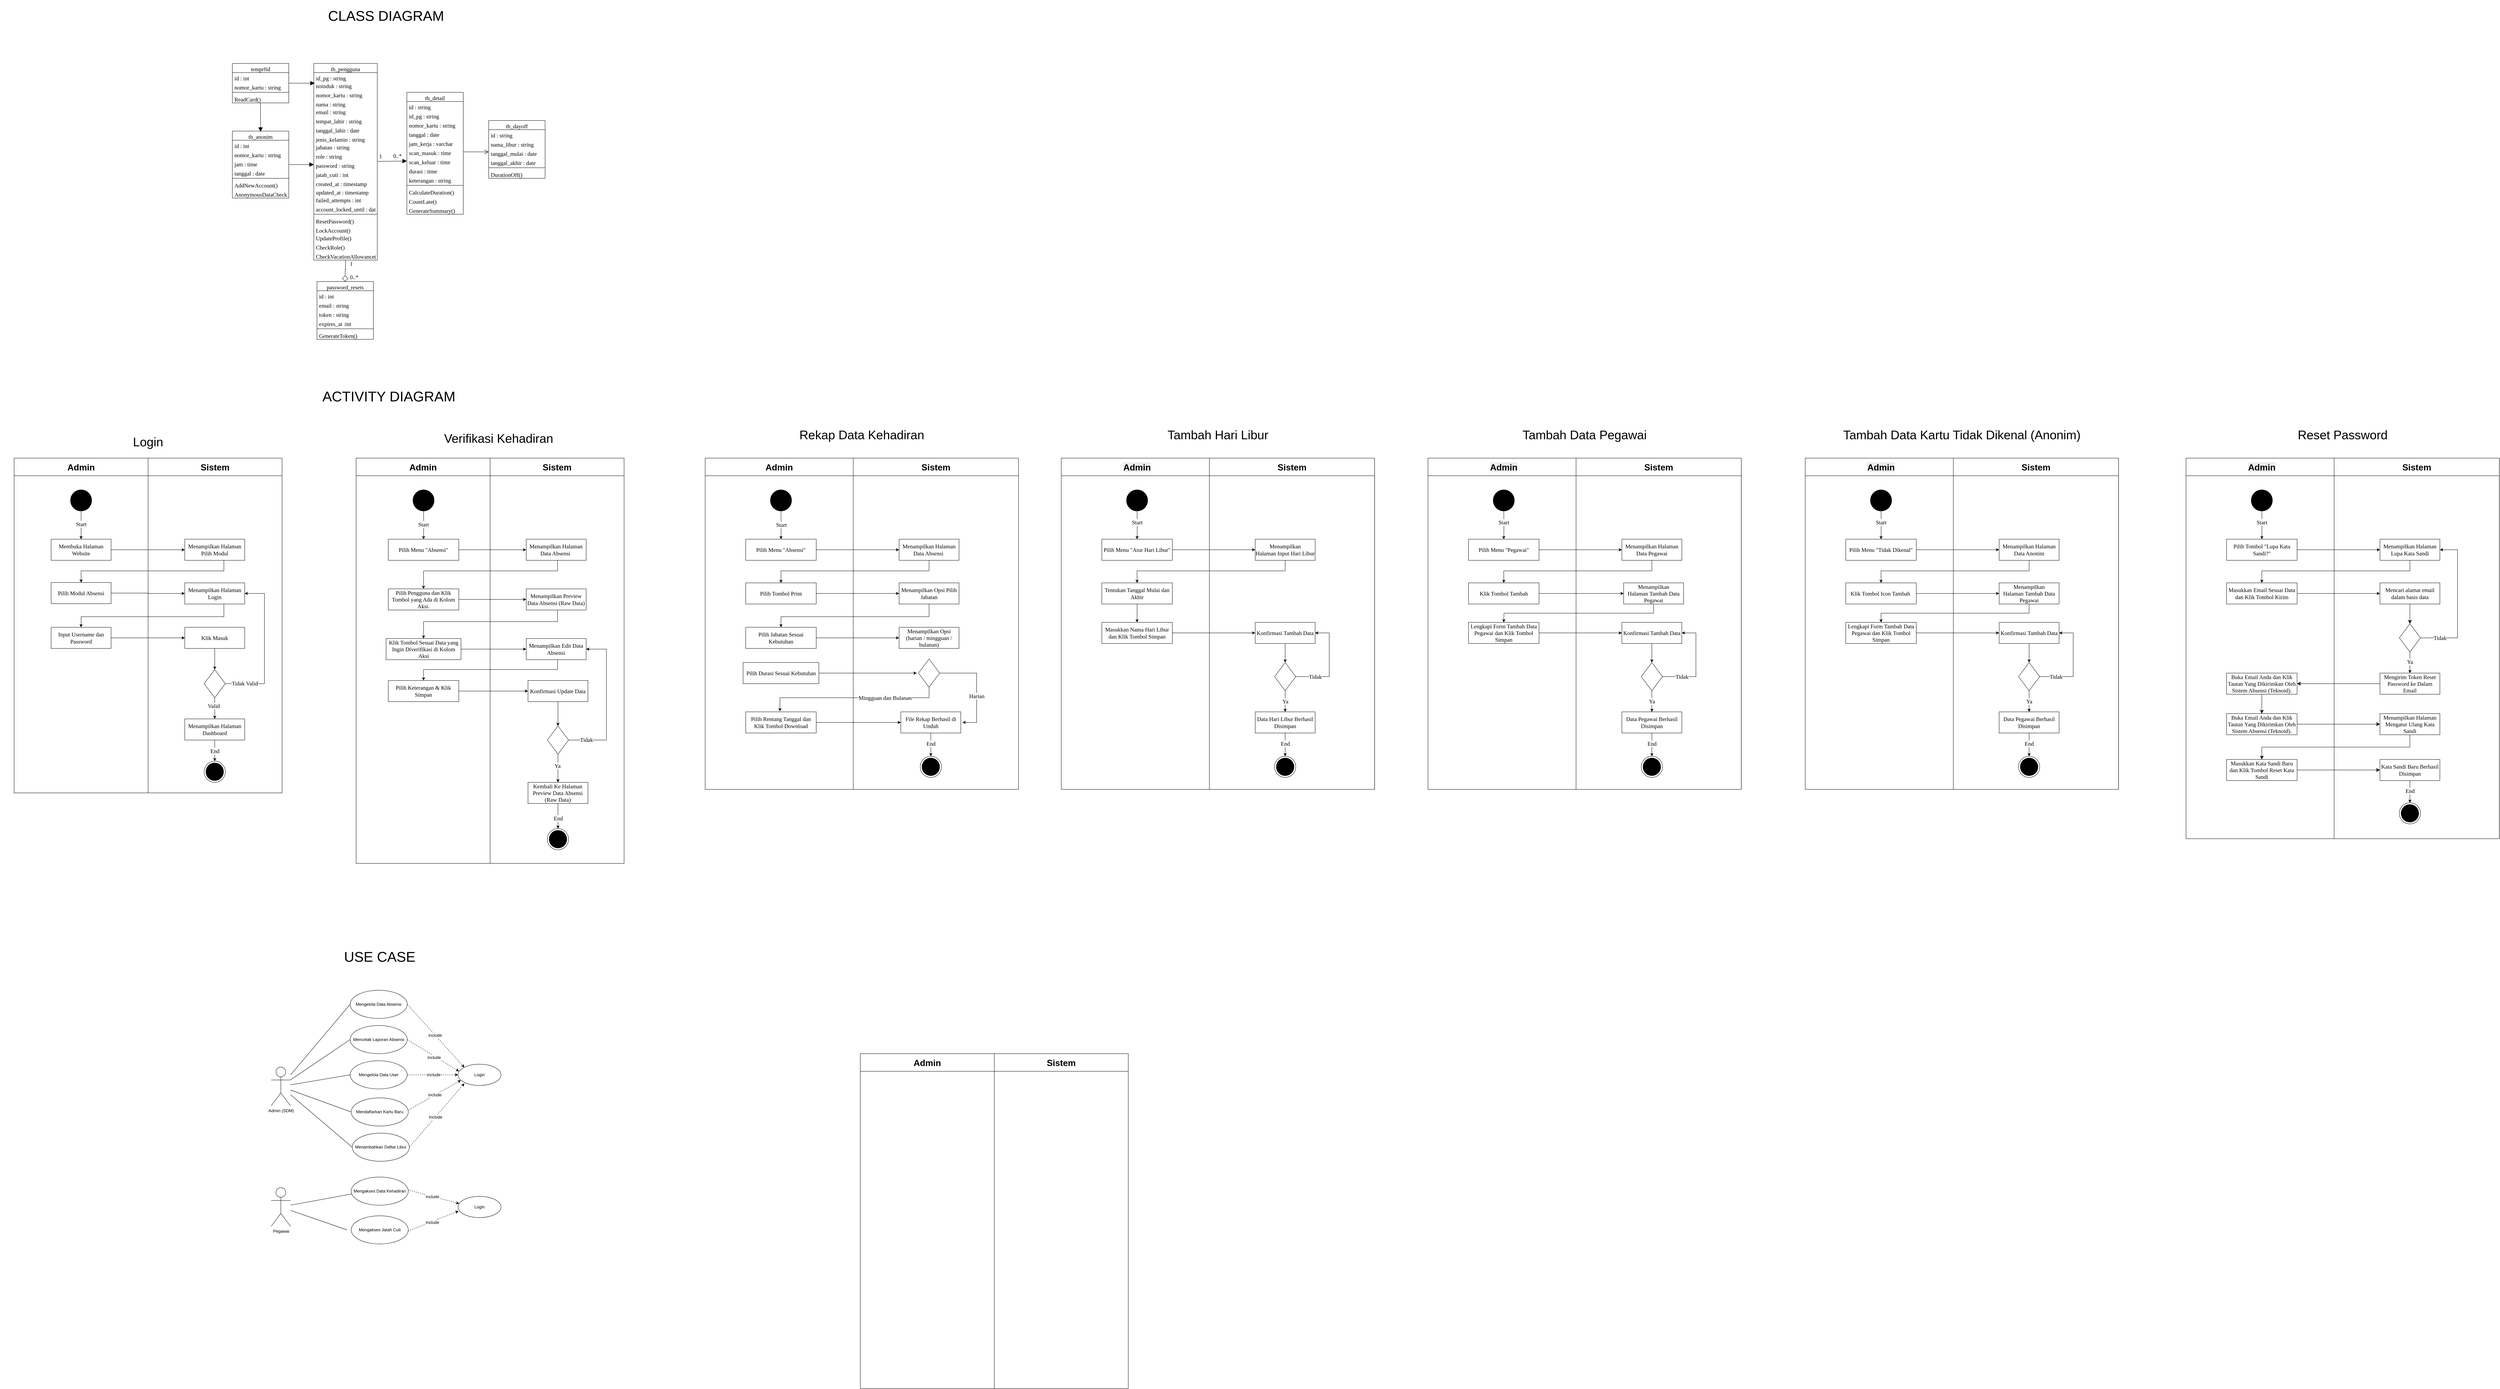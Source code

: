 <mxfile version="27.0.8">
  <diagram id="C5RBs43oDa-KdzZeNtuy" name="Absensi">
    <mxGraphModel dx="4677" dy="1863" grid="1" gridSize="10" guides="1" tooltips="1" connect="1" arrows="1" fold="1" page="1" pageScale="1" pageWidth="827" pageHeight="1169" background="none" math="0" shadow="0">
      <root>
        <mxCell id="WIyWlLk6GJQsqaUBKTNV-0" />
        <mxCell id="WIyWlLk6GJQsqaUBKTNV-1" parent="WIyWlLk6GJQsqaUBKTNV-0" />
        <mxCell id="SyuBjHR5Lwldrf2_lOxi-8" style="edgeStyle=orthogonalEdgeStyle;rounded=0;orthogonalLoop=1;jettySize=auto;html=1;entryX=0.5;entryY=0;entryDx=0;entryDy=0;endArrow=diamond;endFill=0;endSize=15;fontSize=16;fontFamily=Times New Roman;" parent="WIyWlLk6GJQsqaUBKTNV-1" source="zkfFHV4jXpPFQw0GAbJ--0" target="zkfFHV4jXpPFQw0GAbJ--6" edge="1">
          <mxGeometry relative="1" as="geometry" />
        </mxCell>
        <mxCell id="5nP7kbD9M2K6WLKM_NLM-10" value="1" style="edgeLabel;html=1;align=center;verticalAlign=middle;resizable=0;points=[];fontSize=16;fontFamily=Times New Roman;" parent="SyuBjHR5Lwldrf2_lOxi-8" vertex="1" connectable="0">
          <mxGeometry x="-0.648" y="-1" relative="1" as="geometry">
            <mxPoint x="17" y="-1" as="offset" />
          </mxGeometry>
        </mxCell>
        <mxCell id="SyuBjHR5Lwldrf2_lOxi-12" style="rounded=0;orthogonalLoop=1;jettySize=auto;html=1;entryX=0;entryY=0.5;entryDx=0;entryDy=0;endSize=10;endArrow=block;endFill=1;fontSize=16;fontFamily=Times New Roman;" parent="WIyWlLk6GJQsqaUBKTNV-1" source="zkfFHV4jXpPFQw0GAbJ--0" target="3MfYSc1OecgdVgET8Uy0-64" edge="1">
          <mxGeometry relative="1" as="geometry">
            <mxPoint x="470" y="609" as="targetPoint" />
          </mxGeometry>
        </mxCell>
        <mxCell id="zkfFHV4jXpPFQw0GAbJ--0" value="tb_pengguna" style="swimlane;fontStyle=0;align=center;verticalAlign=top;childLayout=stackLayout;horizontal=1;startSize=26;horizontalStack=0;resizeParent=1;resizeLast=0;collapsible=1;marginBottom=0;rounded=0;shadow=0;strokeWidth=1;fontSize=16;fontFamily=Times New Roman;" parent="WIyWlLk6GJQsqaUBKTNV-1" vertex="1">
          <mxGeometry x="200" y="330" width="180" height="558" as="geometry">
            <mxRectangle x="230" y="140" width="160" height="26" as="alternateBounds" />
          </mxGeometry>
        </mxCell>
        <mxCell id="zkfFHV4jXpPFQw0GAbJ--1" value="id_pg : string" style="text;align=left;verticalAlign=top;spacingLeft=4;spacingRight=4;overflow=hidden;rotatable=0;points=[[0,0.5],[1,0.5]];portConstraint=eastwest;fontSize=16;fontFamily=Times New Roman;" parent="zkfFHV4jXpPFQw0GAbJ--0" vertex="1">
          <mxGeometry y="26" width="180" height="22" as="geometry" />
        </mxCell>
        <mxCell id="zkfFHV4jXpPFQw0GAbJ--2" value="noinduk : string" style="text;align=left;verticalAlign=top;spacingLeft=4;spacingRight=4;overflow=hidden;rotatable=0;points=[[0,0.5],[1,0.5]];portConstraint=eastwest;rounded=0;shadow=0;html=0;fontSize=16;fontFamily=Times New Roman;" parent="zkfFHV4jXpPFQw0GAbJ--0" vertex="1">
          <mxGeometry y="48" width="180" height="26" as="geometry" />
        </mxCell>
        <mxCell id="zkfFHV4jXpPFQw0GAbJ--3" value="nomor_kartu : string" style="text;align=left;verticalAlign=top;spacingLeft=4;spacingRight=4;overflow=hidden;rotatable=0;points=[[0,0.5],[1,0.5]];portConstraint=eastwest;rounded=0;shadow=0;html=0;fontSize=16;fontFamily=Times New Roman;" parent="zkfFHV4jXpPFQw0GAbJ--0" vertex="1">
          <mxGeometry y="74" width="180" height="26" as="geometry" />
        </mxCell>
        <mxCell id="3MfYSc1OecgdVgET8Uy0-11" value="nama : string" style="text;align=left;verticalAlign=top;spacingLeft=4;spacingRight=4;overflow=hidden;rotatable=0;points=[[0,0.5],[1,0.5]];portConstraint=eastwest;fontSize=16;fontFamily=Times New Roman;" parent="zkfFHV4jXpPFQw0GAbJ--0" vertex="1">
          <mxGeometry y="100" width="180" height="22" as="geometry" />
        </mxCell>
        <mxCell id="3MfYSc1OecgdVgET8Uy0-13" value="email : string" style="text;align=left;verticalAlign=top;spacingLeft=4;spacingRight=4;overflow=hidden;rotatable=0;points=[[0,0.5],[1,0.5]];portConstraint=eastwest;rounded=0;shadow=0;html=0;fontSize=16;fontFamily=Times New Roman;" parent="zkfFHV4jXpPFQw0GAbJ--0" vertex="1">
          <mxGeometry y="122" width="180" height="26" as="geometry" />
        </mxCell>
        <mxCell id="3MfYSc1OecgdVgET8Uy0-24" value="tempat_lahir : string" style="text;align=left;verticalAlign=top;spacingLeft=4;spacingRight=4;overflow=hidden;rotatable=0;points=[[0,0.5],[1,0.5]];portConstraint=eastwest;rounded=0;shadow=0;html=0;fontSize=16;fontFamily=Times New Roman;" parent="zkfFHV4jXpPFQw0GAbJ--0" vertex="1">
          <mxGeometry y="148" width="180" height="26" as="geometry" />
        </mxCell>
        <mxCell id="3MfYSc1OecgdVgET8Uy0-21" value="tanggal_lahir : date" style="text;align=left;verticalAlign=top;spacingLeft=4;spacingRight=4;overflow=hidden;rotatable=0;points=[[0,0.5],[1,0.5]];portConstraint=eastwest;rounded=0;shadow=0;html=0;fontSize=16;fontFamily=Times New Roman;" parent="zkfFHV4jXpPFQw0GAbJ--0" vertex="1">
          <mxGeometry y="174" width="180" height="26" as="geometry" />
        </mxCell>
        <mxCell id="3MfYSc1OecgdVgET8Uy0-20" value="jenis_kelamin : string" style="text;align=left;verticalAlign=top;spacingLeft=4;spacingRight=4;overflow=hidden;rotatable=0;points=[[0,0.5],[1,0.5]];portConstraint=eastwest;fontSize=16;fontFamily=Times New Roman;" parent="zkfFHV4jXpPFQw0GAbJ--0" vertex="1">
          <mxGeometry y="200" width="180" height="22" as="geometry" />
        </mxCell>
        <mxCell id="3MfYSc1OecgdVgET8Uy0-22" value="jabatan : string" style="text;align=left;verticalAlign=top;spacingLeft=4;spacingRight=4;overflow=hidden;rotatable=0;points=[[0,0.5],[1,0.5]];portConstraint=eastwest;rounded=0;shadow=0;html=0;fontSize=16;fontFamily=Times New Roman;" parent="zkfFHV4jXpPFQw0GAbJ--0" vertex="1">
          <mxGeometry y="222" width="180" height="26" as="geometry" />
        </mxCell>
        <mxCell id="3MfYSc1OecgdVgET8Uy0-23" value="role : string" style="text;align=left;verticalAlign=top;spacingLeft=4;spacingRight=4;overflow=hidden;rotatable=0;points=[[0,0.5],[1,0.5]];portConstraint=eastwest;rounded=0;shadow=0;html=0;fontSize=16;fontFamily=Times New Roman;" parent="zkfFHV4jXpPFQw0GAbJ--0" vertex="1">
          <mxGeometry y="248" width="180" height="26" as="geometry" />
        </mxCell>
        <mxCell id="3MfYSc1OecgdVgET8Uy0-12" value="password : string" style="text;align=left;verticalAlign=top;spacingLeft=4;spacingRight=4;overflow=hidden;rotatable=0;points=[[0,0.5],[1,0.5]];portConstraint=eastwest;rounded=0;shadow=0;html=0;fontSize=16;fontFamily=Times New Roman;" parent="zkfFHV4jXpPFQw0GAbJ--0" vertex="1">
          <mxGeometry y="274" width="180" height="26" as="geometry" />
        </mxCell>
        <mxCell id="3MfYSc1OecgdVgET8Uy0-52" value="jatah_cuti : int" style="text;align=left;verticalAlign=top;spacingLeft=4;spacingRight=4;overflow=hidden;rotatable=0;points=[[0,0.5],[1,0.5]];portConstraint=eastwest;rounded=0;shadow=0;html=0;fontSize=16;fontFamily=Times New Roman;" parent="zkfFHV4jXpPFQw0GAbJ--0" vertex="1">
          <mxGeometry y="300" width="180" height="26" as="geometry" />
        </mxCell>
        <mxCell id="3MfYSc1OecgdVgET8Uy0-56" value="created_at : timestamp" style="text;align=left;verticalAlign=top;spacingLeft=4;spacingRight=4;overflow=hidden;rotatable=0;points=[[0,0.5],[1,0.5]];portConstraint=eastwest;rounded=0;shadow=0;html=0;fontSize=16;fontFamily=Times New Roman;" parent="zkfFHV4jXpPFQw0GAbJ--0" vertex="1">
          <mxGeometry y="326" width="180" height="24" as="geometry" />
        </mxCell>
        <mxCell id="3MfYSc1OecgdVgET8Uy0-55" value="updated_at : timestamp" style="text;align=left;verticalAlign=top;spacingLeft=4;spacingRight=4;overflow=hidden;rotatable=0;points=[[0,0.5],[1,0.5]];portConstraint=eastwest;fontSize=16;fontFamily=Times New Roman;" parent="zkfFHV4jXpPFQw0GAbJ--0" vertex="1">
          <mxGeometry y="350" width="180" height="22" as="geometry" />
        </mxCell>
        <mxCell id="3MfYSc1OecgdVgET8Uy0-54" value="failed_attempts : int" style="text;align=left;verticalAlign=top;spacingLeft=4;spacingRight=4;overflow=hidden;rotatable=0;points=[[0,0.5],[1,0.5]];portConstraint=eastwest;rounded=0;shadow=0;html=0;fontSize=16;fontFamily=Times New Roman;" parent="zkfFHV4jXpPFQw0GAbJ--0" vertex="1">
          <mxGeometry y="372" width="180" height="26" as="geometry" />
        </mxCell>
        <mxCell id="3MfYSc1OecgdVgET8Uy0-53" value="account_locked_until : datetime" style="text;align=left;verticalAlign=top;spacingLeft=4;spacingRight=4;overflow=hidden;rotatable=0;points=[[0,0.5],[1,0.5]];portConstraint=eastwest;rounded=0;shadow=0;html=0;fontSize=16;fontFamily=Times New Roman;" parent="zkfFHV4jXpPFQw0GAbJ--0" vertex="1">
          <mxGeometry y="398" width="180" height="26" as="geometry" />
        </mxCell>
        <mxCell id="zkfFHV4jXpPFQw0GAbJ--4" value="" style="line;html=1;strokeWidth=1;align=left;verticalAlign=middle;spacingTop=-1;spacingLeft=3;spacingRight=3;rotatable=0;labelPosition=right;points=[];portConstraint=eastwest;fontSize=16;fontFamily=Times New Roman;" parent="zkfFHV4jXpPFQw0GAbJ--0" vertex="1">
          <mxGeometry y="424" width="180" height="8" as="geometry" />
        </mxCell>
        <mxCell id="zkfFHV4jXpPFQw0GAbJ--5" value="ResetPassword()" style="text;align=left;verticalAlign=top;spacingLeft=4;spacingRight=4;overflow=hidden;rotatable=0;points=[[0,0.5],[1,0.5]];portConstraint=eastwest;fontSize=16;fontFamily=Times New Roman;" parent="zkfFHV4jXpPFQw0GAbJ--0" vertex="1">
          <mxGeometry y="432" width="180" height="26" as="geometry" />
        </mxCell>
        <mxCell id="3MfYSc1OecgdVgET8Uy0-65" value="LockAccount()" style="text;align=left;verticalAlign=top;spacingLeft=4;spacingRight=4;overflow=hidden;rotatable=0;points=[[0,0.5],[1,0.5]];portConstraint=eastwest;fontSize=16;fontFamily=Times New Roman;" parent="zkfFHV4jXpPFQw0GAbJ--0" vertex="1">
          <mxGeometry y="458" width="180" height="22" as="geometry" />
        </mxCell>
        <mxCell id="3MfYSc1OecgdVgET8Uy0-66" value="UpdateProfile()" style="text;align=left;verticalAlign=top;spacingLeft=4;spacingRight=4;overflow=hidden;rotatable=0;points=[[0,0.5],[1,0.5]];portConstraint=eastwest;rounded=0;shadow=0;html=0;fontSize=16;fontFamily=Times New Roman;" parent="zkfFHV4jXpPFQw0GAbJ--0" vertex="1">
          <mxGeometry y="480" width="180" height="26" as="geometry" />
        </mxCell>
        <mxCell id="3MfYSc1OecgdVgET8Uy0-67" value="CheckRole()" style="text;align=left;verticalAlign=top;spacingLeft=4;spacingRight=4;overflow=hidden;rotatable=0;points=[[0,0.5],[1,0.5]];portConstraint=eastwest;rounded=0;shadow=0;html=0;fontSize=16;fontFamily=Times New Roman;" parent="zkfFHV4jXpPFQw0GAbJ--0" vertex="1">
          <mxGeometry y="506" width="180" height="26" as="geometry" />
        </mxCell>
        <mxCell id="3MfYSc1OecgdVgET8Uy0-68" value="CheckVacationAllowance()" style="text;align=left;verticalAlign=top;spacingLeft=4;spacingRight=4;overflow=hidden;rotatable=0;points=[[0,0.5],[1,0.5]];portConstraint=eastwest;rounded=0;shadow=0;html=0;fontSize=16;fontFamily=Times New Roman;" parent="zkfFHV4jXpPFQw0GAbJ--0" vertex="1">
          <mxGeometry y="532" width="180" height="26" as="geometry" />
        </mxCell>
        <mxCell id="zkfFHV4jXpPFQw0GAbJ--6" value="password_resets" style="swimlane;fontStyle=0;align=center;verticalAlign=top;childLayout=stackLayout;horizontal=1;startSize=26;horizontalStack=0;resizeParent=1;resizeLast=0;collapsible=1;marginBottom=0;rounded=0;shadow=0;strokeWidth=1;fontSize=16;fontFamily=Times New Roman;" parent="WIyWlLk6GJQsqaUBKTNV-1" vertex="1">
          <mxGeometry x="209" y="949" width="160" height="164" as="geometry">
            <mxRectangle x="130" y="380" width="160" height="26" as="alternateBounds" />
          </mxGeometry>
        </mxCell>
        <mxCell id="zkfFHV4jXpPFQw0GAbJ--7" value="id : int" style="text;align=left;verticalAlign=top;spacingLeft=4;spacingRight=4;overflow=hidden;rotatable=0;points=[[0,0.5],[1,0.5]];portConstraint=eastwest;fontSize=16;fontFamily=Times New Roman;" parent="zkfFHV4jXpPFQw0GAbJ--6" vertex="1">
          <mxGeometry y="26" width="160" height="26" as="geometry" />
        </mxCell>
        <mxCell id="zkfFHV4jXpPFQw0GAbJ--8" value="email : string" style="text;align=left;verticalAlign=top;spacingLeft=4;spacingRight=4;overflow=hidden;rotatable=0;points=[[0,0.5],[1,0.5]];portConstraint=eastwest;rounded=0;shadow=0;html=0;fontSize=16;fontFamily=Times New Roman;" parent="zkfFHV4jXpPFQw0GAbJ--6" vertex="1">
          <mxGeometry y="52" width="160" height="26" as="geometry" />
        </mxCell>
        <mxCell id="zkfFHV4jXpPFQw0GAbJ--10" value="token : string" style="text;align=left;verticalAlign=top;spacingLeft=4;spacingRight=4;overflow=hidden;rotatable=0;points=[[0,0.5],[1,0.5]];portConstraint=eastwest;fontStyle=0;fontSize=16;fontFamily=Times New Roman;" parent="zkfFHV4jXpPFQw0GAbJ--6" vertex="1">
          <mxGeometry y="78" width="160" height="26" as="geometry" />
        </mxCell>
        <mxCell id="3MfYSc1OecgdVgET8Uy0-58" value="expires_at :int" style="text;align=left;verticalAlign=top;spacingLeft=4;spacingRight=4;overflow=hidden;rotatable=0;points=[[0,0.5],[1,0.5]];portConstraint=eastwest;fontSize=16;fontFamily=Times New Roman;" parent="zkfFHV4jXpPFQw0GAbJ--6" vertex="1">
          <mxGeometry y="104" width="160" height="26" as="geometry" />
        </mxCell>
        <mxCell id="zkfFHV4jXpPFQw0GAbJ--9" value="" style="line;html=1;strokeWidth=1;align=left;verticalAlign=middle;spacingTop=-1;spacingLeft=3;spacingRight=3;rotatable=0;labelPosition=right;points=[];portConstraint=eastwest;fontSize=16;fontFamily=Times New Roman;" parent="zkfFHV4jXpPFQw0GAbJ--6" vertex="1">
          <mxGeometry y="130" width="160" height="8" as="geometry" />
        </mxCell>
        <mxCell id="zkfFHV4jXpPFQw0GAbJ--11" value="GenerateToken()" style="text;align=left;verticalAlign=top;spacingLeft=4;spacingRight=4;overflow=hidden;rotatable=0;points=[[0,0.5],[1,0.5]];portConstraint=eastwest;fontSize=16;fontFamily=Times New Roman;" parent="zkfFHV4jXpPFQw0GAbJ--6" vertex="1">
          <mxGeometry y="138" width="160" height="26" as="geometry" />
        </mxCell>
        <mxCell id="SyuBjHR5Lwldrf2_lOxi-14" style="edgeStyle=orthogonalEdgeStyle;rounded=0;orthogonalLoop=1;jettySize=auto;html=1;endArrow=block;startFill=0;endSize=10;endFill=1;fontSize=16;fontFamily=Times New Roman;" parent="WIyWlLk6GJQsqaUBKTNV-1" source="zkfFHV4jXpPFQw0GAbJ--13" edge="1">
          <mxGeometry relative="1" as="geometry">
            <mxPoint x="49" y="524" as="targetPoint" />
          </mxGeometry>
        </mxCell>
        <mxCell id="zkfFHV4jXpPFQw0GAbJ--13" value="temprfid" style="swimlane;fontStyle=0;align=center;verticalAlign=top;childLayout=stackLayout;horizontal=1;startSize=26;horizontalStack=0;resizeParent=1;resizeLast=0;collapsible=1;marginBottom=0;rounded=0;shadow=0;strokeWidth=1;fontSize=16;fontFamily=Times New Roman;" parent="WIyWlLk6GJQsqaUBKTNV-1" vertex="1">
          <mxGeometry x="-31" y="330" width="160" height="112" as="geometry">
            <mxRectangle x="340" y="380" width="170" height="26" as="alternateBounds" />
          </mxGeometry>
        </mxCell>
        <mxCell id="3MfYSc1OecgdVgET8Uy0-57" value="id : int" style="text;align=left;verticalAlign=top;spacingLeft=4;spacingRight=4;overflow=hidden;rotatable=0;points=[[0,0.5],[1,0.5]];portConstraint=eastwest;fontSize=16;fontFamily=Times New Roman;" parent="zkfFHV4jXpPFQw0GAbJ--13" vertex="1">
          <mxGeometry y="26" width="160" height="26" as="geometry" />
        </mxCell>
        <mxCell id="zkfFHV4jXpPFQw0GAbJ--14" value="nomor_kartu : string" style="text;align=left;verticalAlign=top;spacingLeft=4;spacingRight=4;overflow=hidden;rotatable=0;points=[[0,0.5],[1,0.5]];portConstraint=eastwest;fontSize=16;fontFamily=Times New Roman;" parent="zkfFHV4jXpPFQw0GAbJ--13" vertex="1">
          <mxGeometry y="52" width="160" height="26" as="geometry" />
        </mxCell>
        <mxCell id="zkfFHV4jXpPFQw0GAbJ--15" value="" style="line;html=1;strokeWidth=1;align=left;verticalAlign=middle;spacingTop=-1;spacingLeft=3;spacingRight=3;rotatable=0;labelPosition=right;points=[];portConstraint=eastwest;fontSize=16;fontFamily=Times New Roman;" parent="zkfFHV4jXpPFQw0GAbJ--13" vertex="1">
          <mxGeometry y="78" width="160" height="8" as="geometry" />
        </mxCell>
        <mxCell id="3MfYSc1OecgdVgET8Uy0-59" value="ReadCard()" style="text;align=left;verticalAlign=top;spacingLeft=4;spacingRight=4;overflow=hidden;rotatable=0;points=[[0,0.5],[1,0.5]];portConstraint=eastwest;fontSize=16;fontFamily=Times New Roman;" parent="zkfFHV4jXpPFQw0GAbJ--13" vertex="1">
          <mxGeometry y="86" width="160" height="26" as="geometry" />
        </mxCell>
        <mxCell id="zkfFHV4jXpPFQw0GAbJ--17" value="tb_detail" style="swimlane;fontStyle=0;align=center;verticalAlign=top;childLayout=stackLayout;horizontal=1;startSize=26;horizontalStack=0;resizeParent=1;resizeLast=0;collapsible=1;marginBottom=0;rounded=0;shadow=0;strokeWidth=1;fontSize=16;fontFamily=Times New Roman;" parent="WIyWlLk6GJQsqaUBKTNV-1" vertex="1">
          <mxGeometry x="464" y="412" width="160" height="346" as="geometry">
            <mxRectangle x="550" y="140" width="160" height="26" as="alternateBounds" />
          </mxGeometry>
        </mxCell>
        <mxCell id="zkfFHV4jXpPFQw0GAbJ--18" value="id : string" style="text;align=left;verticalAlign=top;spacingLeft=4;spacingRight=4;overflow=hidden;rotatable=0;points=[[0,0.5],[1,0.5]];portConstraint=eastwest;fontSize=16;fontFamily=Times New Roman;" parent="zkfFHV4jXpPFQw0GAbJ--17" vertex="1">
          <mxGeometry y="26" width="160" height="26" as="geometry" />
        </mxCell>
        <mxCell id="zkfFHV4jXpPFQw0GAbJ--19" value="id_pg : string" style="text;align=left;verticalAlign=top;spacingLeft=4;spacingRight=4;overflow=hidden;rotatable=0;points=[[0,0.5],[1,0.5]];portConstraint=eastwest;rounded=0;shadow=0;html=0;fontSize=16;fontFamily=Times New Roman;" parent="zkfFHV4jXpPFQw0GAbJ--17" vertex="1">
          <mxGeometry y="52" width="160" height="26" as="geometry" />
        </mxCell>
        <mxCell id="zkfFHV4jXpPFQw0GAbJ--20" value="nomor_kartu : string" style="text;align=left;verticalAlign=top;spacingLeft=4;spacingRight=4;overflow=hidden;rotatable=0;points=[[0,0.5],[1,0.5]];portConstraint=eastwest;rounded=0;shadow=0;html=0;fontSize=16;fontFamily=Times New Roman;" parent="zkfFHV4jXpPFQw0GAbJ--17" vertex="1">
          <mxGeometry y="78" width="160" height="26" as="geometry" />
        </mxCell>
        <mxCell id="zkfFHV4jXpPFQw0GAbJ--21" value="tanggal : date" style="text;align=left;verticalAlign=top;spacingLeft=4;spacingRight=4;overflow=hidden;rotatable=0;points=[[0,0.5],[1,0.5]];portConstraint=eastwest;rounded=0;shadow=0;html=0;fontSize=16;fontFamily=Times New Roman;" parent="zkfFHV4jXpPFQw0GAbJ--17" vertex="1">
          <mxGeometry y="104" width="160" height="26" as="geometry" />
        </mxCell>
        <mxCell id="zkfFHV4jXpPFQw0GAbJ--22" value="jam_kerja : varchar" style="text;align=left;verticalAlign=top;spacingLeft=4;spacingRight=4;overflow=hidden;rotatable=0;points=[[0,0.5],[1,0.5]];portConstraint=eastwest;rounded=0;shadow=0;html=0;fontSize=16;fontFamily=Times New Roman;" parent="zkfFHV4jXpPFQw0GAbJ--17" vertex="1">
          <mxGeometry y="130" width="160" height="26" as="geometry" />
        </mxCell>
        <mxCell id="SyuBjHR5Lwldrf2_lOxi-9" style="edgeStyle=orthogonalEdgeStyle;rounded=0;orthogonalLoop=1;jettySize=auto;html=1;endArrow=open;endFill=0;endSize=10;fontSize=16;fontFamily=Times New Roman;" parent="zkfFHV4jXpPFQw0GAbJ--17" source="3MfYSc1OecgdVgET8Uy0-60" edge="1">
          <mxGeometry relative="1" as="geometry">
            <mxPoint x="232" y="169" as="targetPoint" />
          </mxGeometry>
        </mxCell>
        <mxCell id="3MfYSc1OecgdVgET8Uy0-60" value="scan_masuk : time" style="text;align=left;verticalAlign=top;spacingLeft=4;spacingRight=4;overflow=hidden;rotatable=0;points=[[0,0.5],[1,0.5]];portConstraint=eastwest;rounded=0;shadow=0;html=0;fontSize=16;fontFamily=Times New Roman;" parent="zkfFHV4jXpPFQw0GAbJ--17" vertex="1">
          <mxGeometry y="156" width="160" height="26" as="geometry" />
        </mxCell>
        <mxCell id="3MfYSc1OecgdVgET8Uy0-64" value="scan_keluar : time" style="text;align=left;verticalAlign=top;spacingLeft=4;spacingRight=4;overflow=hidden;rotatable=0;points=[[0,0.5],[1,0.5]];portConstraint=eastwest;fontSize=16;fontFamily=Times New Roman;" parent="zkfFHV4jXpPFQw0GAbJ--17" vertex="1">
          <mxGeometry y="182" width="160" height="26" as="geometry" />
        </mxCell>
        <mxCell id="3MfYSc1OecgdVgET8Uy0-63" value="durasi : time" style="text;align=left;verticalAlign=top;spacingLeft=4;spacingRight=4;overflow=hidden;rotatable=0;points=[[0,0.5],[1,0.5]];portConstraint=eastwest;rounded=0;shadow=0;html=0;fontSize=16;fontFamily=Times New Roman;" parent="zkfFHV4jXpPFQw0GAbJ--17" vertex="1">
          <mxGeometry y="208" width="160" height="26" as="geometry" />
        </mxCell>
        <mxCell id="3MfYSc1OecgdVgET8Uy0-62" value="keterangan : string" style="text;align=left;verticalAlign=top;spacingLeft=4;spacingRight=4;overflow=hidden;rotatable=0;points=[[0,0.5],[1,0.5]];portConstraint=eastwest;rounded=0;shadow=0;html=0;fontSize=16;fontFamily=Times New Roman;" parent="zkfFHV4jXpPFQw0GAbJ--17" vertex="1">
          <mxGeometry y="234" width="160" height="26" as="geometry" />
        </mxCell>
        <mxCell id="zkfFHV4jXpPFQw0GAbJ--23" value="" style="line;html=1;strokeWidth=1;align=left;verticalAlign=middle;spacingTop=-1;spacingLeft=3;spacingRight=3;rotatable=0;labelPosition=right;points=[];portConstraint=eastwest;fontSize=16;fontFamily=Times New Roman;" parent="zkfFHV4jXpPFQw0GAbJ--17" vertex="1">
          <mxGeometry y="260" width="160" height="8" as="geometry" />
        </mxCell>
        <mxCell id="zkfFHV4jXpPFQw0GAbJ--24" value="CalculateDuration()" style="text;align=left;verticalAlign=top;spacingLeft=4;spacingRight=4;overflow=hidden;rotatable=0;points=[[0,0.5],[1,0.5]];portConstraint=eastwest;fontSize=16;fontFamily=Times New Roman;" parent="zkfFHV4jXpPFQw0GAbJ--17" vertex="1">
          <mxGeometry y="268" width="160" height="26" as="geometry" />
        </mxCell>
        <mxCell id="3MfYSc1OecgdVgET8Uy0-61" value="CountLate()" style="text;align=left;verticalAlign=top;spacingLeft=4;spacingRight=4;overflow=hidden;rotatable=0;points=[[0,0.5],[1,0.5]];portConstraint=eastwest;rounded=0;shadow=0;html=0;fontSize=16;fontFamily=Times New Roman;" parent="zkfFHV4jXpPFQw0GAbJ--17" vertex="1">
          <mxGeometry y="294" width="160" height="26" as="geometry" />
        </mxCell>
        <mxCell id="zkfFHV4jXpPFQw0GAbJ--25" value="GenerateSummary()" style="text;align=left;verticalAlign=top;spacingLeft=4;spacingRight=4;overflow=hidden;rotatable=0;points=[[0,0.5],[1,0.5]];portConstraint=eastwest;fontSize=16;fontFamily=Times New Roman;" parent="zkfFHV4jXpPFQw0GAbJ--17" vertex="1">
          <mxGeometry y="320" width="160" height="26" as="geometry" />
        </mxCell>
        <mxCell id="3MfYSc1OecgdVgET8Uy0-2" value="ACTIVITY DIAGRAM" style="text;align=center;verticalAlign=middle;spacingLeft=4;spacingRight=4;overflow=hidden;rotatable=0;points=[[0,0.5],[1,0.5]];portConstraint=eastwest;fontSize=40;" parent="WIyWlLk6GJQsqaUBKTNV-1" vertex="1">
          <mxGeometry x="148" y="1230" width="530" height="80" as="geometry" />
        </mxCell>
        <mxCell id="3MfYSc1OecgdVgET8Uy0-3" value="CLASS DIAGRAM" style="text;align=center;verticalAlign=middle;spacingLeft=4;spacingRight=4;overflow=hidden;rotatable=0;points=[[0,0.5],[1,0.5]];portConstraint=eastwest;fontSize=40;" parent="WIyWlLk6GJQsqaUBKTNV-1" vertex="1">
          <mxGeometry x="140" y="150" width="530" height="80" as="geometry" />
        </mxCell>
        <mxCell id="3MfYSc1OecgdVgET8Uy0-4" value="USE CASE" style="text;align=center;verticalAlign=middle;spacingLeft=4;spacingRight=4;overflow=hidden;rotatable=0;points=[[0,0.5],[1,0.5]];portConstraint=eastwest;fontSize=40;" parent="WIyWlLk6GJQsqaUBKTNV-1" vertex="1">
          <mxGeometry x="122" y="2820" width="530" height="80" as="geometry" />
        </mxCell>
        <mxCell id="3MfYSc1OecgdVgET8Uy0-37" style="rounded=0;orthogonalLoop=1;jettySize=auto;html=1;entryX=0;entryY=0;entryDx=0;entryDy=0;exitX=1;exitY=0.5;exitDx=0;exitDy=0;dashed=1;" parent="WIyWlLk6GJQsqaUBKTNV-1" source="3MfYSc1OecgdVgET8Uy0-5" target="3MfYSc1OecgdVgET8Uy0-28" edge="1">
          <mxGeometry relative="1" as="geometry" />
        </mxCell>
        <mxCell id="5nP7kbD9M2K6WLKM_NLM-0" value="include" style="edgeLabel;html=1;align=center;verticalAlign=middle;resizable=0;points=[];fontSize=12;" parent="3MfYSc1OecgdVgET8Uy0-37" vertex="1" connectable="0">
          <mxGeometry x="-0.02" relative="1" as="geometry">
            <mxPoint as="offset" />
          </mxGeometry>
        </mxCell>
        <mxCell id="3MfYSc1OecgdVgET8Uy0-5" value="Mengelola Data Absensi" style="ellipse;whiteSpace=wrap;html=1;" parent="WIyWlLk6GJQsqaUBKTNV-1" vertex="1">
          <mxGeometry x="303" y="2960" width="162" height="80" as="geometry" />
        </mxCell>
        <mxCell id="3MfYSc1OecgdVgET8Uy0-29" style="rounded=0;orthogonalLoop=1;jettySize=auto;html=1;entryX=0;entryY=0.5;entryDx=0;entryDy=0;strokeColor=default;endArrow=none;startFill=0;" parent="WIyWlLk6GJQsqaUBKTNV-1" source="3MfYSc1OecgdVgET8Uy0-6" target="3MfYSc1OecgdVgET8Uy0-5" edge="1">
          <mxGeometry relative="1" as="geometry" />
        </mxCell>
        <mxCell id="3MfYSc1OecgdVgET8Uy0-31" style="rounded=0;orthogonalLoop=1;jettySize=auto;html=1;entryX=0;entryY=0.5;entryDx=0;entryDy=0;strokeColor=default;endArrow=none;startFill=0;" parent="WIyWlLk6GJQsqaUBKTNV-1" source="3MfYSc1OecgdVgET8Uy0-6" target="3MfYSc1OecgdVgET8Uy0-8" edge="1">
          <mxGeometry relative="1" as="geometry" />
        </mxCell>
        <mxCell id="3MfYSc1OecgdVgET8Uy0-32" style="rounded=0;orthogonalLoop=1;jettySize=auto;html=1;entryX=0;entryY=0.5;entryDx=0;entryDy=0;strokeColor=default;endArrow=none;startFill=0;" parent="WIyWlLk6GJQsqaUBKTNV-1" source="3MfYSc1OecgdVgET8Uy0-6" target="3MfYSc1OecgdVgET8Uy0-9" edge="1">
          <mxGeometry relative="1" as="geometry" />
        </mxCell>
        <mxCell id="3MfYSc1OecgdVgET8Uy0-34" style="rounded=0;orthogonalLoop=1;jettySize=auto;html=1;entryX=0;entryY=0.5;entryDx=0;entryDy=0;strokeColor=default;endArrow=none;startFill=0;" parent="WIyWlLk6GJQsqaUBKTNV-1" source="3MfYSc1OecgdVgET8Uy0-6" target="3MfYSc1OecgdVgET8Uy0-25" edge="1">
          <mxGeometry relative="1" as="geometry" />
        </mxCell>
        <mxCell id="3MfYSc1OecgdVgET8Uy0-6" value="Admin (SDM)" style="shape=umlActor;verticalLabelPosition=bottom;verticalAlign=top;html=1;outlineConnect=0;" parent="WIyWlLk6GJQsqaUBKTNV-1" vertex="1">
          <mxGeometry x="79" y="3178" width="55" height="110" as="geometry" />
        </mxCell>
        <mxCell id="3MfYSc1OecgdVgET8Uy0-7" value="Pegawai" style="shape=umlActor;verticalLabelPosition=bottom;verticalAlign=top;html=1;outlineConnect=0;" parent="WIyWlLk6GJQsqaUBKTNV-1" vertex="1">
          <mxGeometry x="79" y="3520" width="55" height="110" as="geometry" />
        </mxCell>
        <mxCell id="3MfYSc1OecgdVgET8Uy0-38" style="rounded=0;orthogonalLoop=1;jettySize=auto;html=1;entryX=0.024;entryY=0.333;entryDx=0;entryDy=0;entryPerimeter=0;exitX=1;exitY=0.5;exitDx=0;exitDy=0;dashed=1;" parent="WIyWlLk6GJQsqaUBKTNV-1" source="3MfYSc1OecgdVgET8Uy0-8" target="3MfYSc1OecgdVgET8Uy0-28" edge="1">
          <mxGeometry relative="1" as="geometry" />
        </mxCell>
        <mxCell id="5nP7kbD9M2K6WLKM_NLM-1" value="include" style="edgeLabel;html=1;align=center;verticalAlign=middle;resizable=0;points=[];fontSize=12;" parent="3MfYSc1OecgdVgET8Uy0-38" vertex="1" connectable="0">
          <mxGeometry x="-0.076" y="-1" relative="1" as="geometry">
            <mxPoint x="8" y="8" as="offset" />
          </mxGeometry>
        </mxCell>
        <mxCell id="3MfYSc1OecgdVgET8Uy0-8" value="Mencetak Laporan Absensi" style="ellipse;whiteSpace=wrap;html=1;" parent="WIyWlLk6GJQsqaUBKTNV-1" vertex="1">
          <mxGeometry x="303" y="3060" width="162" height="80" as="geometry" />
        </mxCell>
        <mxCell id="3MfYSc1OecgdVgET8Uy0-39" style="rounded=0;orthogonalLoop=1;jettySize=auto;html=1;dashed=1;" parent="WIyWlLk6GJQsqaUBKTNV-1" source="3MfYSc1OecgdVgET8Uy0-9" target="3MfYSc1OecgdVgET8Uy0-28" edge="1">
          <mxGeometry relative="1" as="geometry" />
        </mxCell>
        <mxCell id="5nP7kbD9M2K6WLKM_NLM-2" value="include" style="edgeLabel;html=1;align=center;verticalAlign=middle;resizable=0;points=[];fontSize=12;" parent="3MfYSc1OecgdVgET8Uy0-39" vertex="1" connectable="0">
          <mxGeometry x="-0.225" y="1" relative="1" as="geometry">
            <mxPoint x="19" y="1" as="offset" />
          </mxGeometry>
        </mxCell>
        <mxCell id="3MfYSc1OecgdVgET8Uy0-9" value="Mengelola Data User" style="ellipse;whiteSpace=wrap;html=1;" parent="WIyWlLk6GJQsqaUBKTNV-1" vertex="1">
          <mxGeometry x="303" y="3160" width="162" height="80" as="geometry" />
        </mxCell>
        <mxCell id="3MfYSc1OecgdVgET8Uy0-41" style="rounded=0;orthogonalLoop=1;jettySize=auto;html=1;entryX=0.066;entryY=0.755;entryDx=0;entryDy=0;entryPerimeter=0;exitX=0.987;exitY=0.449;exitDx=0;exitDy=0;exitPerimeter=0;dashed=1;" parent="WIyWlLk6GJQsqaUBKTNV-1" source="3MfYSc1OecgdVgET8Uy0-25" target="3MfYSc1OecgdVgET8Uy0-28" edge="1">
          <mxGeometry relative="1" as="geometry" />
        </mxCell>
        <mxCell id="5nP7kbD9M2K6WLKM_NLM-4" value="include" style="edgeLabel;html=1;align=center;verticalAlign=middle;resizable=0;points=[];fontSize=12;" parent="3MfYSc1OecgdVgET8Uy0-41" vertex="1" connectable="0">
          <mxGeometry x="0.024" y="1" relative="1" as="geometry">
            <mxPoint as="offset" />
          </mxGeometry>
        </mxCell>
        <mxCell id="3MfYSc1OecgdVgET8Uy0-25" value="Mendaftarkan Kartu Baru" style="ellipse;whiteSpace=wrap;html=1;" parent="WIyWlLk6GJQsqaUBKTNV-1" vertex="1">
          <mxGeometry x="306" y="3265.36" width="162" height="80" as="geometry" />
        </mxCell>
        <mxCell id="3MfYSc1OecgdVgET8Uy0-42" style="rounded=0;orthogonalLoop=1;jettySize=auto;html=1;entryX=0.148;entryY=0.906;entryDx=0;entryDy=0;entryPerimeter=0;exitX=1;exitY=0.5;exitDx=0;exitDy=0;dashed=1;" parent="WIyWlLk6GJQsqaUBKTNV-1" source="3MfYSc1OecgdVgET8Uy0-26" target="3MfYSc1OecgdVgET8Uy0-28" edge="1">
          <mxGeometry relative="1" as="geometry" />
        </mxCell>
        <mxCell id="5nP7kbD9M2K6WLKM_NLM-5" value="include" style="edgeLabel;html=1;align=center;verticalAlign=middle;resizable=0;points=[];fontSize=12;" parent="3MfYSc1OecgdVgET8Uy0-42" vertex="1" connectable="0">
          <mxGeometry x="-0.049" relative="1" as="geometry">
            <mxPoint as="offset" />
          </mxGeometry>
        </mxCell>
        <mxCell id="3MfYSc1OecgdVgET8Uy0-26" value="Menambahkan Daftar Libur" style="ellipse;whiteSpace=wrap;html=1;" parent="WIyWlLk6GJQsqaUBKTNV-1" vertex="1">
          <mxGeometry x="309" y="3365.36" width="162" height="80" as="geometry" />
        </mxCell>
        <mxCell id="3MfYSc1OecgdVgET8Uy0-28" value="Login" style="ellipse;whiteSpace=wrap;html=1;" parent="WIyWlLk6GJQsqaUBKTNV-1" vertex="1">
          <mxGeometry x="609" y="3169.87" width="122" height="60.25" as="geometry" />
        </mxCell>
        <mxCell id="3MfYSc1OecgdVgET8Uy0-35" style="rounded=0;orthogonalLoop=1;jettySize=auto;html=1;entryX=0;entryY=0.5;entryDx=0;entryDy=0;strokeColor=default;endArrow=none;startFill=0;" parent="WIyWlLk6GJQsqaUBKTNV-1" source="3MfYSc1OecgdVgET8Uy0-6" target="3MfYSc1OecgdVgET8Uy0-26" edge="1">
          <mxGeometry relative="1" as="geometry" />
        </mxCell>
        <mxCell id="3MfYSc1OecgdVgET8Uy0-50" style="rounded=0;orthogonalLoop=1;jettySize=auto;html=1;entryX=0.027;entryY=0.339;entryDx=0;entryDy=0;exitX=0.993;exitY=0.457;exitDx=0;exitDy=0;exitPerimeter=0;entryPerimeter=0;dashed=1;" parent="WIyWlLk6GJQsqaUBKTNV-1" source="3MfYSc1OecgdVgET8Uy0-43" target="3MfYSc1OecgdVgET8Uy0-46" edge="1">
          <mxGeometry relative="1" as="geometry" />
        </mxCell>
        <mxCell id="5nP7kbD9M2K6WLKM_NLM-6" value="include" style="edgeLabel;html=1;align=center;verticalAlign=middle;resizable=0;points=[];fontSize=12;" parent="3MfYSc1OecgdVgET8Uy0-50" vertex="1" connectable="0">
          <mxGeometry x="-0.041" y="-1" relative="1" as="geometry">
            <mxPoint as="offset" />
          </mxGeometry>
        </mxCell>
        <mxCell id="3MfYSc1OecgdVgET8Uy0-43" value="Mengakses Data Kehadiran" style="ellipse;whiteSpace=wrap;html=1;" parent="WIyWlLk6GJQsqaUBKTNV-1" vertex="1">
          <mxGeometry x="306" y="3490" width="162" height="80" as="geometry" />
        </mxCell>
        <mxCell id="3MfYSc1OecgdVgET8Uy0-51" style="rounded=0;orthogonalLoop=1;jettySize=auto;html=1;exitX=0.993;exitY=0.543;exitDx=0;exitDy=0;exitPerimeter=0;entryX=0.013;entryY=0.693;entryDx=0;entryDy=0;entryPerimeter=0;dashed=1;" parent="WIyWlLk6GJQsqaUBKTNV-1" source="3MfYSc1OecgdVgET8Uy0-44" target="3MfYSc1OecgdVgET8Uy0-46" edge="1">
          <mxGeometry relative="1" as="geometry" />
        </mxCell>
        <mxCell id="5nP7kbD9M2K6WLKM_NLM-7" value="include" style="edgeLabel;html=1;align=center;verticalAlign=middle;resizable=0;points=[];fontSize=12;" parent="3MfYSc1OecgdVgET8Uy0-51" vertex="1" connectable="0">
          <mxGeometry x="-0.054" y="-2" relative="1" as="geometry">
            <mxPoint as="offset" />
          </mxGeometry>
        </mxCell>
        <mxCell id="3MfYSc1OecgdVgET8Uy0-44" value="Mengakses&amp;nbsp;Jatah Cuti" style="ellipse;whiteSpace=wrap;html=1;" parent="WIyWlLk6GJQsqaUBKTNV-1" vertex="1">
          <mxGeometry x="306" y="3600" width="162" height="80" as="geometry" />
        </mxCell>
        <mxCell id="3MfYSc1OecgdVgET8Uy0-46" value="Login" style="ellipse;whiteSpace=wrap;html=1;" parent="WIyWlLk6GJQsqaUBKTNV-1" vertex="1">
          <mxGeometry x="609" y="3544.88" width="122" height="60.25" as="geometry" />
        </mxCell>
        <mxCell id="3MfYSc1OecgdVgET8Uy0-48" style="rounded=0;orthogonalLoop=1;jettySize=auto;html=1;entryX=0.013;entryY=0.599;entryDx=0;entryDy=0;entryPerimeter=0;strokeColor=default;endArrow=none;startFill=0;" parent="WIyWlLk6GJQsqaUBKTNV-1" source="3MfYSc1OecgdVgET8Uy0-7" target="3MfYSc1OecgdVgET8Uy0-43" edge="1">
          <mxGeometry relative="1" as="geometry">
            <mxPoint x="54" y="3120" as="sourcePoint" />
            <mxPoint x="222" y="3355" as="targetPoint" />
          </mxGeometry>
        </mxCell>
        <mxCell id="3MfYSc1OecgdVgET8Uy0-49" style="rounded=0;orthogonalLoop=1;jettySize=auto;html=1;strokeColor=default;endArrow=none;startFill=0;" parent="WIyWlLk6GJQsqaUBKTNV-1" source="3MfYSc1OecgdVgET8Uy0-7" edge="1">
          <mxGeometry relative="1" as="geometry">
            <mxPoint x="164" y="3579" as="sourcePoint" />
            <mxPoint x="294" y="3640" as="targetPoint" />
          </mxGeometry>
        </mxCell>
        <mxCell id="3MfYSc1OecgdVgET8Uy0-69" value="tb_dayoff" style="swimlane;fontStyle=0;align=center;verticalAlign=top;childLayout=stackLayout;horizontal=1;startSize=26;horizontalStack=0;resizeParent=1;resizeLast=0;collapsible=1;marginBottom=0;rounded=0;shadow=0;strokeWidth=1;fontSize=16;fontFamily=Times New Roman;" parent="WIyWlLk6GJQsqaUBKTNV-1" vertex="1">
          <mxGeometry x="696" y="492" width="160" height="164" as="geometry">
            <mxRectangle x="130" y="380" width="160" height="26" as="alternateBounds" />
          </mxGeometry>
        </mxCell>
        <mxCell id="3MfYSc1OecgdVgET8Uy0-70" value="id : string" style="text;align=left;verticalAlign=top;spacingLeft=4;spacingRight=4;overflow=hidden;rotatable=0;points=[[0,0.5],[1,0.5]];portConstraint=eastwest;fontSize=16;fontFamily=Times New Roman;" parent="3MfYSc1OecgdVgET8Uy0-69" vertex="1">
          <mxGeometry y="26" width="160" height="26" as="geometry" />
        </mxCell>
        <mxCell id="3MfYSc1OecgdVgET8Uy0-71" value="nama_libur : string" style="text;align=left;verticalAlign=top;spacingLeft=4;spacingRight=4;overflow=hidden;rotatable=0;points=[[0,0.5],[1,0.5]];portConstraint=eastwest;rounded=0;shadow=0;html=0;fontSize=16;fontFamily=Times New Roman;" parent="3MfYSc1OecgdVgET8Uy0-69" vertex="1">
          <mxGeometry y="52" width="160" height="26" as="geometry" />
        </mxCell>
        <mxCell id="3MfYSc1OecgdVgET8Uy0-72" value="tanggal_mulai : date" style="text;align=left;verticalAlign=top;spacingLeft=4;spacingRight=4;overflow=hidden;rotatable=0;points=[[0,0.5],[1,0.5]];portConstraint=eastwest;fontStyle=0;fontSize=16;fontFamily=Times New Roman;" parent="3MfYSc1OecgdVgET8Uy0-69" vertex="1">
          <mxGeometry y="78" width="160" height="26" as="geometry" />
        </mxCell>
        <mxCell id="3MfYSc1OecgdVgET8Uy0-73" value="tanggal_akhir : date" style="text;align=left;verticalAlign=top;spacingLeft=4;spacingRight=4;overflow=hidden;rotatable=0;points=[[0,0.5],[1,0.5]];portConstraint=eastwest;fontSize=16;fontFamily=Times New Roman;" parent="3MfYSc1OecgdVgET8Uy0-69" vertex="1">
          <mxGeometry y="104" width="160" height="26" as="geometry" />
        </mxCell>
        <mxCell id="3MfYSc1OecgdVgET8Uy0-74" value="" style="line;html=1;strokeWidth=1;align=left;verticalAlign=middle;spacingTop=-1;spacingLeft=3;spacingRight=3;rotatable=0;labelPosition=right;points=[];portConstraint=eastwest;fontSize=16;fontFamily=Times New Roman;" parent="3MfYSc1OecgdVgET8Uy0-69" vertex="1">
          <mxGeometry y="130" width="160" height="8" as="geometry" />
        </mxCell>
        <mxCell id="3MfYSc1OecgdVgET8Uy0-75" value="DurationOff()" style="text;align=left;verticalAlign=top;spacingLeft=4;spacingRight=4;overflow=hidden;rotatable=0;points=[[0,0.5],[1,0.5]];portConstraint=eastwest;fontSize=16;fontFamily=Times New Roman;" parent="3MfYSc1OecgdVgET8Uy0-69" vertex="1">
          <mxGeometry y="138" width="160" height="26" as="geometry" />
        </mxCell>
        <mxCell id="SyuBjHR5Lwldrf2_lOxi-16" style="edgeStyle=orthogonalEdgeStyle;rounded=0;orthogonalLoop=1;jettySize=auto;html=1;entryX=0;entryY=0.5;entryDx=0;entryDy=0;endArrow=block;startFill=0;endSize=10;endFill=1;fontSize=16;fontFamily=Times New Roman;" parent="WIyWlLk6GJQsqaUBKTNV-1" source="SyuBjHR5Lwldrf2_lOxi-0" target="3MfYSc1OecgdVgET8Uy0-12" edge="1">
          <mxGeometry relative="1" as="geometry" />
        </mxCell>
        <mxCell id="SyuBjHR5Lwldrf2_lOxi-0" value="tb_anonim" style="swimlane;fontStyle=0;align=center;verticalAlign=top;childLayout=stackLayout;horizontal=1;startSize=26;horizontalStack=0;resizeParent=1;resizeLast=0;collapsible=1;marginBottom=0;rounded=0;shadow=0;strokeWidth=1;fontSize=16;fontFamily=Times New Roman;" parent="WIyWlLk6GJQsqaUBKTNV-1" vertex="1">
          <mxGeometry x="-31" y="522" width="160" height="190" as="geometry">
            <mxRectangle x="130" y="380" width="160" height="26" as="alternateBounds" />
          </mxGeometry>
        </mxCell>
        <mxCell id="SyuBjHR5Lwldrf2_lOxi-1" value="id : int" style="text;align=left;verticalAlign=top;spacingLeft=4;spacingRight=4;overflow=hidden;rotatable=0;points=[[0,0.5],[1,0.5]];portConstraint=eastwest;fontSize=16;fontFamily=Times New Roman;" parent="SyuBjHR5Lwldrf2_lOxi-0" vertex="1">
          <mxGeometry y="26" width="160" height="26" as="geometry" />
        </mxCell>
        <mxCell id="SyuBjHR5Lwldrf2_lOxi-2" value="nomor_kartu : string" style="text;align=left;verticalAlign=top;spacingLeft=4;spacingRight=4;overflow=hidden;rotatable=0;points=[[0,0.5],[1,0.5]];portConstraint=eastwest;rounded=0;shadow=0;html=0;fontSize=16;fontFamily=Times New Roman;" parent="SyuBjHR5Lwldrf2_lOxi-0" vertex="1">
          <mxGeometry y="52" width="160" height="26" as="geometry" />
        </mxCell>
        <mxCell id="SyuBjHR5Lwldrf2_lOxi-3" value="jam : time" style="text;align=left;verticalAlign=top;spacingLeft=4;spacingRight=4;overflow=hidden;rotatable=0;points=[[0,0.5],[1,0.5]];portConstraint=eastwest;fontStyle=0;fontSize=16;fontFamily=Times New Roman;" parent="SyuBjHR5Lwldrf2_lOxi-0" vertex="1">
          <mxGeometry y="78" width="160" height="26" as="geometry" />
        </mxCell>
        <mxCell id="SyuBjHR5Lwldrf2_lOxi-4" value="tanggal : date" style="text;align=left;verticalAlign=top;spacingLeft=4;spacingRight=4;overflow=hidden;rotatable=0;points=[[0,0.5],[1,0.5]];portConstraint=eastwest;fontSize=16;fontFamily=Times New Roman;" parent="SyuBjHR5Lwldrf2_lOxi-0" vertex="1">
          <mxGeometry y="104" width="160" height="26" as="geometry" />
        </mxCell>
        <mxCell id="SyuBjHR5Lwldrf2_lOxi-5" value="" style="line;html=1;strokeWidth=1;align=left;verticalAlign=middle;spacingTop=-1;spacingLeft=3;spacingRight=3;rotatable=0;labelPosition=right;points=[];portConstraint=eastwest;fontSize=16;fontFamily=Times New Roman;" parent="SyuBjHR5Lwldrf2_lOxi-0" vertex="1">
          <mxGeometry y="130" width="160" height="8" as="geometry" />
        </mxCell>
        <mxCell id="SyuBjHR5Lwldrf2_lOxi-6" value="AddNewAccount()    " style="text;align=left;verticalAlign=top;spacingLeft=4;spacingRight=4;overflow=hidden;rotatable=0;points=[[0,0.5],[1,0.5]];portConstraint=eastwest;fontSize=16;fontFamily=Times New Roman;" parent="SyuBjHR5Lwldrf2_lOxi-0" vertex="1">
          <mxGeometry y="138" width="160" height="26" as="geometry" />
        </mxCell>
        <mxCell id="SyuBjHR5Lwldrf2_lOxi-7" value="AnonymousDataCheck()" style="text;align=left;verticalAlign=top;spacingLeft=4;spacingRight=4;overflow=hidden;rotatable=0;points=[[0,0.5],[1,0.5]];portConstraint=eastwest;fontSize=16;fontFamily=Times New Roman;" parent="SyuBjHR5Lwldrf2_lOxi-0" vertex="1">
          <mxGeometry y="164" width="160" height="26" as="geometry" />
        </mxCell>
        <mxCell id="SyuBjHR5Lwldrf2_lOxi-15" style="edgeStyle=orthogonalEdgeStyle;rounded=0;orthogonalLoop=1;jettySize=auto;html=1;entryX=0.015;entryY=0.309;entryDx=0;entryDy=0;entryPerimeter=0;endArrow=block;startFill=0;endFill=1;strokeWidth=1;endSize=10;fontSize=16;fontFamily=Times New Roman;" parent="WIyWlLk6GJQsqaUBKTNV-1" source="zkfFHV4jXpPFQw0GAbJ--13" target="zkfFHV4jXpPFQw0GAbJ--2" edge="1">
          <mxGeometry relative="1" as="geometry" />
        </mxCell>
        <mxCell id="Dwl2xKWl8uq4AnpilNXU-11" value="" style="group" parent="WIyWlLk6GJQsqaUBKTNV-1" vertex="1" connectable="0">
          <mxGeometry x="-690" y="1450" width="840" height="950" as="geometry" />
        </mxCell>
        <mxCell id="Dwl2xKWl8uq4AnpilNXU-6" value="&lt;font style=&quot;font-size: 25px;&quot;&gt;Admin&lt;/font&gt;" style="swimlane;whiteSpace=wrap;html=1;container=0;startSize=50;" parent="Dwl2xKWl8uq4AnpilNXU-11" vertex="1">
          <mxGeometry x="40" width="380" height="950" as="geometry" />
        </mxCell>
        <mxCell id="Dwl2xKWl8uq4AnpilNXU-12" value="" style="ellipse;whiteSpace=wrap;html=1;aspect=fixed;fillColor=#000000;" parent="Dwl2xKWl8uq4AnpilNXU-6" vertex="1">
          <mxGeometry x="160" y="90" width="60" height="60" as="geometry" />
        </mxCell>
        <mxCell id="Dwl2xKWl8uq4AnpilNXU-7" value="&lt;font style=&quot;font-size: 25px;&quot;&gt;Sistem&lt;/font&gt;" style="swimlane;whiteSpace=wrap;html=1;container=0;startSize=50;" parent="Dwl2xKWl8uq4AnpilNXU-11" vertex="1">
          <mxGeometry x="420" width="380" height="950" as="geometry" />
        </mxCell>
        <mxCell id="Dwl2xKWl8uq4AnpilNXU-35" style="edgeStyle=orthogonalEdgeStyle;rounded=0;orthogonalLoop=1;jettySize=auto;html=1;entryX=0.5;entryY=0;entryDx=0;entryDy=0;" parent="Dwl2xKWl8uq4AnpilNXU-7" source="Dwl2xKWl8uq4AnpilNXU-14" target="Dwl2xKWl8uq4AnpilNXU-28" edge="1">
          <mxGeometry relative="1" as="geometry">
            <Array as="points">
              <mxPoint x="215" y="320" />
              <mxPoint x="-190" y="320" />
            </Array>
          </mxGeometry>
        </mxCell>
        <mxCell id="Dwl2xKWl8uq4AnpilNXU-14" value="Menampilkan Halaman Pilih Modul" style="rounded=0;whiteSpace=wrap;html=1;fontSize=16;fontFamily=Times New Roman;" parent="Dwl2xKWl8uq4AnpilNXU-7" vertex="1">
          <mxGeometry x="104" y="230" width="170" height="60" as="geometry" />
        </mxCell>
        <mxCell id="Dwl2xKWl8uq4AnpilNXU-37" style="edgeStyle=orthogonalEdgeStyle;rounded=0;orthogonalLoop=1;jettySize=auto;html=1;entryX=0.5;entryY=0;entryDx=0;entryDy=0;" parent="Dwl2xKWl8uq4AnpilNXU-7" source="Dwl2xKWl8uq4AnpilNXU-33" target="Dwl2xKWl8uq4AnpilNXU-29" edge="1">
          <mxGeometry relative="1" as="geometry">
            <Array as="points">
              <mxPoint x="215" y="450" />
              <mxPoint x="-190" y="450" />
            </Array>
          </mxGeometry>
        </mxCell>
        <mxCell id="Dwl2xKWl8uq4AnpilNXU-33" value="Menampilkan Halaman Login" style="rounded=0;whiteSpace=wrap;html=1;fontSize=16;fontFamily=Times New Roman;" parent="Dwl2xKWl8uq4AnpilNXU-7" vertex="1">
          <mxGeometry x="104" y="354" width="170" height="60" as="geometry" />
        </mxCell>
        <mxCell id="Dwl2xKWl8uq4AnpilNXU-39" style="edgeStyle=orthogonalEdgeStyle;rounded=0;orthogonalLoop=1;jettySize=auto;html=1;" parent="Dwl2xKWl8uq4AnpilNXU-7" source="Dwl2xKWl8uq4AnpilNXU-30" edge="1">
          <mxGeometry relative="1" as="geometry">
            <mxPoint x="189" y="600.0" as="targetPoint" />
          </mxGeometry>
        </mxCell>
        <mxCell id="Dwl2xKWl8uq4AnpilNXU-30" value="Klik Masuk" style="rounded=0;whiteSpace=wrap;html=1;fontSize=16;fontFamily=Times New Roman;" parent="Dwl2xKWl8uq4AnpilNXU-7" vertex="1">
          <mxGeometry x="104" y="480" width="170" height="60" as="geometry" />
        </mxCell>
        <mxCell id="Dwl2xKWl8uq4AnpilNXU-40" style="edgeStyle=orthogonalEdgeStyle;rounded=0;orthogonalLoop=1;jettySize=auto;html=1;" parent="Dwl2xKWl8uq4AnpilNXU-7" source="Dwl2xKWl8uq4AnpilNXU-32" edge="1">
          <mxGeometry relative="1" as="geometry">
            <mxPoint x="189" y="740.0" as="targetPoint" />
          </mxGeometry>
        </mxCell>
        <mxCell id="Dwl2xKWl8uq4AnpilNXU-45" value="Valid" style="edgeLabel;html=1;align=center;verticalAlign=middle;resizable=0;points=[];fontSize=16;fontFamily=Times New Roman;" parent="Dwl2xKWl8uq4AnpilNXU-40" vertex="1" connectable="0">
          <mxGeometry x="-0.245" y="-3" relative="1" as="geometry">
            <mxPoint as="offset" />
          </mxGeometry>
        </mxCell>
        <mxCell id="Dwl2xKWl8uq4AnpilNXU-43" style="edgeStyle=orthogonalEdgeStyle;rounded=0;orthogonalLoop=1;jettySize=auto;html=1;entryX=1;entryY=0.5;entryDx=0;entryDy=0;" parent="Dwl2xKWl8uq4AnpilNXU-7" source="Dwl2xKWl8uq4AnpilNXU-32" target="Dwl2xKWl8uq4AnpilNXU-33" edge="1">
          <mxGeometry relative="1" as="geometry">
            <Array as="points">
              <mxPoint x="330" y="640" />
              <mxPoint x="330" y="384" />
            </Array>
          </mxGeometry>
        </mxCell>
        <mxCell id="Dwl2xKWl8uq4AnpilNXU-44" value="Tidak Valid" style="edgeLabel;html=1;align=center;verticalAlign=middle;resizable=0;points=[];fontSize=16;fontFamily=Times New Roman;" parent="Dwl2xKWl8uq4AnpilNXU-43" vertex="1" connectable="0">
          <mxGeometry x="-0.743" y="1" relative="1" as="geometry">
            <mxPoint as="offset" />
          </mxGeometry>
        </mxCell>
        <mxCell id="Dwl2xKWl8uq4AnpilNXU-32" value="" style="rhombus;whiteSpace=wrap;html=1;" parent="Dwl2xKWl8uq4AnpilNXU-7" vertex="1">
          <mxGeometry x="159" y="600" width="60" height="80" as="geometry" />
        </mxCell>
        <mxCell id="Dwl2xKWl8uq4AnpilNXU-31" value="Menampilkan Halaman Dashboard" style="rounded=0;whiteSpace=wrap;html=1;fontSize=16;fontFamily=Times New Roman;" parent="Dwl2xKWl8uq4AnpilNXU-7" vertex="1">
          <mxGeometry x="104" y="740" width="170" height="60" as="geometry" />
        </mxCell>
        <mxCell id="Dwl2xKWl8uq4AnpilNXU-34" style="edgeStyle=orthogonalEdgeStyle;rounded=0;orthogonalLoop=1;jettySize=auto;html=1;entryX=0;entryY=0.5;entryDx=0;entryDy=0;" parent="Dwl2xKWl8uq4AnpilNXU-7" source="Dwl2xKWl8uq4AnpilNXU-13" target="Dwl2xKWl8uq4AnpilNXU-14" edge="1">
          <mxGeometry relative="1" as="geometry" />
        </mxCell>
        <mxCell id="Dwl2xKWl8uq4AnpilNXU-13" value="Membuka Halaman Website" style="rounded=0;whiteSpace=wrap;html=1;fontSize=16;fontFamily=Times New Roman;" parent="Dwl2xKWl8uq4AnpilNXU-7" vertex="1">
          <mxGeometry x="-275" y="230" width="170" height="60" as="geometry" />
        </mxCell>
        <mxCell id="Dwl2xKWl8uq4AnpilNXU-36" style="edgeStyle=orthogonalEdgeStyle;rounded=0;orthogonalLoop=1;jettySize=auto;html=1;entryX=0;entryY=0.5;entryDx=0;entryDy=0;" parent="Dwl2xKWl8uq4AnpilNXU-7" source="Dwl2xKWl8uq4AnpilNXU-28" target="Dwl2xKWl8uq4AnpilNXU-33" edge="1">
          <mxGeometry relative="1" as="geometry" />
        </mxCell>
        <mxCell id="Dwl2xKWl8uq4AnpilNXU-28" value="Pilih Modul Absensi" style="rounded=0;whiteSpace=wrap;html=1;fontSize=16;fontFamily=Times New Roman;" parent="Dwl2xKWl8uq4AnpilNXU-7" vertex="1">
          <mxGeometry x="-275" y="353" width="170" height="60" as="geometry" />
        </mxCell>
        <mxCell id="Dwl2xKWl8uq4AnpilNXU-38" style="edgeStyle=orthogonalEdgeStyle;rounded=0;orthogonalLoop=1;jettySize=auto;html=1;entryX=0;entryY=0.5;entryDx=0;entryDy=0;" parent="Dwl2xKWl8uq4AnpilNXU-7" source="Dwl2xKWl8uq4AnpilNXU-29" target="Dwl2xKWl8uq4AnpilNXU-30" edge="1">
          <mxGeometry relative="1" as="geometry" />
        </mxCell>
        <mxCell id="Dwl2xKWl8uq4AnpilNXU-29" value="Input Username dan Password" style="rounded=0;whiteSpace=wrap;html=1;fontSize=16;fontFamily=Times New Roman;" parent="Dwl2xKWl8uq4AnpilNXU-7" vertex="1">
          <mxGeometry x="-275" y="480" width="170" height="60" as="geometry" />
        </mxCell>
        <mxCell id="Dwl2xKWl8uq4AnpilNXU-48" style="edgeStyle=orthogonalEdgeStyle;rounded=0;orthogonalLoop=1;jettySize=auto;html=1;entryX=0.5;entryY=0;entryDx=0;entryDy=0;" parent="Dwl2xKWl8uq4AnpilNXU-7" source="Dwl2xKWl8uq4AnpilNXU-31" edge="1">
          <mxGeometry relative="1" as="geometry">
            <mxPoint x="189" y="860" as="targetPoint" />
          </mxGeometry>
        </mxCell>
        <mxCell id="Dwl2xKWl8uq4AnpilNXU-49" value="End" style="edgeLabel;html=1;align=center;verticalAlign=middle;resizable=0;points=[];fontFamily=Times New Roman;fontSize=16;" parent="Dwl2xKWl8uq4AnpilNXU-48" vertex="1" connectable="0">
          <mxGeometry x="-0.287" y="2" relative="1" as="geometry">
            <mxPoint x="-2" y="9" as="offset" />
          </mxGeometry>
        </mxCell>
        <mxCell id="wmms2vMKpj2QYprhsHqZ-36" value="" style="group" parent="Dwl2xKWl8uq4AnpilNXU-7" vertex="1" connectable="0">
          <mxGeometry x="159" y="860" width="60" height="60" as="geometry" />
        </mxCell>
        <mxCell id="wmms2vMKpj2QYprhsHqZ-35" value="" style="ellipse;whiteSpace=wrap;html=1;aspect=fixed;fillColor=none;" parent="wmms2vMKpj2QYprhsHqZ-36" vertex="1">
          <mxGeometry width="60" height="60" as="geometry" />
        </mxCell>
        <mxCell id="wmms2vMKpj2QYprhsHqZ-32" value="&lt;span style=&quot;color: rgba(0, 0, 0, 0); font-family: monospace; font-size: 0px; text-align: start; text-wrap-mode: nowrap;&quot;&gt;%3CmxGraphModel%3E%3Croot%3E%3CmxCell%20id%3D%220%22%2F%3E%3CmxCell%20id%3D%221%22%20parent%3D%220%22%2F%3E%3CmxCell%20id%3D%222%22%20value%3D%22%22%20style%3D%22ellipse%3BwhiteSpace%3Dwrap%3Bhtml%3D1%3Baspect%3Dfixed%3BfillColor%3D%23000000%3B%22%20vertex%3D%221%22%20parent%3D%221%22%3E%3CmxGeometry%20x%3D%22-85%22%20y%3D%222310%22%20width%3D%2260%22%20height%3D%2260%22%20as%3D%22geometry%22%2F%3E%3C%2FmxCell%3E%3C%2Froot%3E%3C%2FmxGraphModel%3E&lt;/span&gt;" style="ellipse;whiteSpace=wrap;html=1;aspect=fixed;fillColor=#000000;" parent="wmms2vMKpj2QYprhsHqZ-36" vertex="1">
          <mxGeometry x="5" y="5" width="50" height="50" as="geometry" />
        </mxCell>
        <mxCell id="Dwl2xKWl8uq4AnpilNXU-46" style="edgeStyle=orthogonalEdgeStyle;rounded=0;orthogonalLoop=1;jettySize=auto;html=1;entryX=0.5;entryY=0;entryDx=0;entryDy=0;" parent="Dwl2xKWl8uq4AnpilNXU-11" source="Dwl2xKWl8uq4AnpilNXU-12" target="Dwl2xKWl8uq4AnpilNXU-13" edge="1">
          <mxGeometry relative="1" as="geometry" />
        </mxCell>
        <mxCell id="Dwl2xKWl8uq4AnpilNXU-47" value="Start" style="edgeLabel;html=1;align=center;verticalAlign=middle;resizable=0;points=[];fontFamily=Times New Roman;fontSize=16;" parent="Dwl2xKWl8uq4AnpilNXU-46" vertex="1" connectable="0">
          <mxGeometry x="-0.211" y="-1" relative="1" as="geometry">
            <mxPoint x="1" y="5" as="offset" />
          </mxGeometry>
        </mxCell>
        <mxCell id="_hfljrb8bUbquzM6VBNW-27" value="Login" style="text;align=center;verticalAlign=middle;spacingLeft=4;spacingRight=4;overflow=hidden;rotatable=0;points=[[0,0.5],[1,0.5]];portConstraint=eastwest;fontSize=35;" parent="WIyWlLk6GJQsqaUBKTNV-1" vertex="1">
          <mxGeometry x="-535" y="1360" width="530" height="80" as="geometry" />
        </mxCell>
        <mxCell id="_hfljrb8bUbquzM6VBNW-57" value="Verifikasi Kehadiran" style="text;align=center;verticalAlign=middle;spacingLeft=4;spacingRight=4;overflow=hidden;rotatable=0;points=[[0,0.5],[1,0.5]];portConstraint=eastwest;fontSize=35;" parent="WIyWlLk6GJQsqaUBKTNV-1" vertex="1">
          <mxGeometry x="459.31" y="1350" width="530" height="80" as="geometry" />
        </mxCell>
        <mxCell id="wmms2vMKpj2QYprhsHqZ-30" value="Rekap Data Kehadiran" style="text;align=center;verticalAlign=middle;spacingLeft=4;spacingRight=4;overflow=hidden;rotatable=0;points=[[0,0.5],[1,0.5]];portConstraint=eastwest;fontSize=35;" parent="WIyWlLk6GJQsqaUBKTNV-1" vertex="1">
          <mxGeometry x="1489.31" y="1340" width="530" height="80" as="geometry" />
        </mxCell>
        <mxCell id="wmms2vMKpj2QYprhsHqZ-73" value="" style="group" parent="WIyWlLk6GJQsqaUBKTNV-1" vertex="1" connectable="0">
          <mxGeometry x="1310" y="1450" width="888.63" height="1060" as="geometry" />
        </mxCell>
        <mxCell id="wmms2vMKpj2QYprhsHqZ-74" value="&lt;font style=&quot;font-size: 25px;&quot;&gt;Admin&lt;/font&gt;" style="swimlane;whiteSpace=wrap;html=1;container=0;startSize=50;" parent="wmms2vMKpj2QYprhsHqZ-73" vertex="1">
          <mxGeometry width="420" height="940" as="geometry" />
        </mxCell>
        <mxCell id="wmms2vMKpj2QYprhsHqZ-75" value="Pilih Durasi Sesuai Kebutuhan" style="rounded=0;whiteSpace=wrap;html=1;fontFamily=Times New Roman;fontSize=16;" parent="wmms2vMKpj2QYprhsHqZ-74" vertex="1">
          <mxGeometry x="107.5" y="580" width="215" height="60" as="geometry" />
        </mxCell>
        <mxCell id="wmms2vMKpj2QYprhsHqZ-76" value="" style="ellipse;whiteSpace=wrap;html=1;aspect=fixed;fillColor=#000000;" parent="wmms2vMKpj2QYprhsHqZ-74" vertex="1">
          <mxGeometry x="185" y="90" width="60" height="60" as="geometry" />
        </mxCell>
        <mxCell id="wmms2vMKpj2QYprhsHqZ-77" value="Pilih Tombol Print" style="rounded=0;whiteSpace=wrap;html=1;fontFamily=Times New Roman;fontSize=16;" parent="wmms2vMKpj2QYprhsHqZ-74" vertex="1">
          <mxGeometry x="115" y="354" width="200" height="60" as="geometry" />
        </mxCell>
        <mxCell id="wmms2vMKpj2QYprhsHqZ-107" value="Pilih Rentang Tanggal dan Klik Tombol Download" style="rounded=0;whiteSpace=wrap;html=1;fontFamily=Times New Roman;fontSize=16;" parent="wmms2vMKpj2QYprhsHqZ-74" vertex="1">
          <mxGeometry x="115" y="720" width="200" height="60" as="geometry" />
        </mxCell>
        <mxCell id="wmms2vMKpj2QYprhsHqZ-78" value="&lt;font style=&quot;font-size: 25px;&quot;&gt;Sistem&lt;/font&gt;" style="swimlane;whiteSpace=wrap;html=1;container=0;startSize=50;" parent="wmms2vMKpj2QYprhsHqZ-73" vertex="1">
          <mxGeometry x="420" width="468.63" height="940" as="geometry" />
        </mxCell>
        <mxCell id="wmms2vMKpj2QYprhsHqZ-79" value="Menampilkan Halaman Data Absensi&amp;nbsp;" style="rounded=0;whiteSpace=wrap;html=1;fontFamily=Times New Roman;fontSize=16;" parent="wmms2vMKpj2QYprhsHqZ-78" vertex="1">
          <mxGeometry x="130" y="230" width="170" height="60" as="geometry" />
        </mxCell>
        <mxCell id="wmms2vMKpj2QYprhsHqZ-80" style="edgeStyle=orthogonalEdgeStyle;rounded=0;orthogonalLoop=1;jettySize=auto;html=1;entryX=0.5;entryY=0;entryDx=0;entryDy=0;" parent="wmms2vMKpj2QYprhsHqZ-78" source="wmms2vMKpj2QYprhsHqZ-81" target="wmms2vMKpj2QYprhsHqZ-92" edge="1">
          <mxGeometry relative="1" as="geometry">
            <Array as="points">
              <mxPoint x="215" y="450" />
              <mxPoint x="-205" y="450" />
            </Array>
          </mxGeometry>
        </mxCell>
        <mxCell id="wmms2vMKpj2QYprhsHqZ-81" value="Menampilkan Opsi Pilih Jabatan" style="rounded=0;whiteSpace=wrap;html=1;fontFamily=Times New Roman;fontSize=16;" parent="wmms2vMKpj2QYprhsHqZ-78" vertex="1">
          <mxGeometry x="130" y="354" width="170" height="60" as="geometry" />
        </mxCell>
        <mxCell id="wmms2vMKpj2QYprhsHqZ-82" value="Menampilkan Opsi (harian / mingguan / bulanan)" style="rounded=0;whiteSpace=wrap;html=1;fontFamily=Times New Roman;fontSize=16;" parent="wmms2vMKpj2QYprhsHqZ-78" vertex="1">
          <mxGeometry x="130" y="480" width="170" height="60" as="geometry" />
        </mxCell>
        <mxCell id="wmms2vMKpj2QYprhsHqZ-111" style="edgeStyle=orthogonalEdgeStyle;rounded=0;orthogonalLoop=1;jettySize=auto;html=1;" parent="wmms2vMKpj2QYprhsHqZ-78" source="wmms2vMKpj2QYprhsHqZ-87" edge="1">
          <mxGeometry relative="1" as="geometry">
            <mxPoint x="310" y="750" as="targetPoint" />
            <Array as="points">
              <mxPoint x="350" y="610" />
              <mxPoint x="350" y="750" />
              <mxPoint x="310" y="750" />
            </Array>
          </mxGeometry>
        </mxCell>
        <mxCell id="wmms2vMKpj2QYprhsHqZ-114" value="Harian" style="edgeLabel;html=1;align=center;verticalAlign=middle;resizable=0;points=[];fontFamily=Times New Roman;fontSize=16;" parent="wmms2vMKpj2QYprhsHqZ-111" vertex="1" connectable="0">
          <mxGeometry x="0.165" relative="1" as="geometry">
            <mxPoint y="4" as="offset" />
          </mxGeometry>
        </mxCell>
        <mxCell id="wmms2vMKpj2QYprhsHqZ-87" value="" style="rhombus;whiteSpace=wrap;html=1;" parent="wmms2vMKpj2QYprhsHqZ-78" vertex="1">
          <mxGeometry x="185" y="570" width="60" height="80" as="geometry" />
        </mxCell>
        <mxCell id="wmms2vMKpj2QYprhsHqZ-88" value="File Rekap Berhasil di Unduh" style="rounded=0;whiteSpace=wrap;html=1;fontFamily=Times New Roman;fontSize=16;" parent="wmms2vMKpj2QYprhsHqZ-78" vertex="1">
          <mxGeometry x="135" y="720" width="170" height="60" as="geometry" />
        </mxCell>
        <mxCell id="wmms2vMKpj2QYprhsHqZ-89" style="edgeStyle=orthogonalEdgeStyle;rounded=0;orthogonalLoop=1;jettySize=auto;html=1;entryX=0;entryY=0.5;entryDx=0;entryDy=0;" parent="wmms2vMKpj2QYprhsHqZ-78" source="wmms2vMKpj2QYprhsHqZ-90" target="wmms2vMKpj2QYprhsHqZ-79" edge="1">
          <mxGeometry relative="1" as="geometry" />
        </mxCell>
        <mxCell id="wmms2vMKpj2QYprhsHqZ-90" value="Pilih Menu &quot;Absensi&quot;" style="rounded=0;whiteSpace=wrap;html=1;fontFamily=Times New Roman;fontSize=16;" parent="wmms2vMKpj2QYprhsHqZ-78" vertex="1">
          <mxGeometry x="-305" y="230" width="200" height="60" as="geometry" />
        </mxCell>
        <mxCell id="wmms2vMKpj2QYprhsHqZ-91" style="edgeStyle=orthogonalEdgeStyle;rounded=0;orthogonalLoop=1;jettySize=auto;html=1;entryX=0;entryY=0.5;entryDx=0;entryDy=0;" parent="wmms2vMKpj2QYprhsHqZ-78" source="wmms2vMKpj2QYprhsHqZ-92" target="wmms2vMKpj2QYprhsHqZ-82" edge="1">
          <mxGeometry relative="1" as="geometry" />
        </mxCell>
        <mxCell id="wmms2vMKpj2QYprhsHqZ-92" value="Pilih Jabatan Sesuai Kebutuhan" style="rounded=0;whiteSpace=wrap;html=1;fontFamily=Times New Roman;fontSize=16;" parent="wmms2vMKpj2QYprhsHqZ-78" vertex="1">
          <mxGeometry x="-305" y="480" width="200" height="60" as="geometry" />
        </mxCell>
        <mxCell id="wmms2vMKpj2QYprhsHqZ-93" style="edgeStyle=orthogonalEdgeStyle;rounded=0;orthogonalLoop=1;jettySize=auto;html=1;entryX=0.5;entryY=0;entryDx=0;entryDy=0;" parent="wmms2vMKpj2QYprhsHqZ-78" source="wmms2vMKpj2QYprhsHqZ-88" target="wmms2vMKpj2QYprhsHqZ-98" edge="1">
          <mxGeometry relative="1" as="geometry">
            <mxPoint x="220" y="956" as="targetPoint" />
          </mxGeometry>
        </mxCell>
        <mxCell id="wmms2vMKpj2QYprhsHqZ-94" value="End" style="edgeLabel;html=1;align=center;verticalAlign=middle;resizable=0;points=[];fontFamily=Times New Roman;fontSize=16;" parent="wmms2vMKpj2QYprhsHqZ-93" vertex="1" connectable="0">
          <mxGeometry x="-0.287" y="2" relative="1" as="geometry">
            <mxPoint x="-2" y="6" as="offset" />
          </mxGeometry>
        </mxCell>
        <mxCell id="wmms2vMKpj2QYprhsHqZ-97" value="" style="group" parent="wmms2vMKpj2QYprhsHqZ-78" vertex="1" connectable="0">
          <mxGeometry x="190" y="850" width="60" height="60" as="geometry" />
        </mxCell>
        <mxCell id="wmms2vMKpj2QYprhsHqZ-98" value="" style="ellipse;whiteSpace=wrap;html=1;aspect=fixed;fillColor=none;" parent="wmms2vMKpj2QYprhsHqZ-97" vertex="1">
          <mxGeometry y="-4" width="60" height="60" as="geometry" />
        </mxCell>
        <mxCell id="wmms2vMKpj2QYprhsHqZ-99" value="&lt;span style=&quot;color: rgba(0, 0, 0, 0); font-family: monospace; font-size: 0px; text-align: start; text-wrap-mode: nowrap;&quot;&gt;%3CmxGraphModel%3E%3Croot%3E%3CmxCell%20id%3D%220%22%2F%3E%3CmxCell%20id%3D%221%22%20parent%3D%220%22%2F%3E%3CmxCell%20id%3D%222%22%20value%3D%22%22%20style%3D%22ellipse%3BwhiteSpace%3Dwrap%3Bhtml%3D1%3Baspect%3Dfixed%3BfillColor%3D%23000000%3B%22%20vertex%3D%221%22%20parent%3D%221%22%3E%3CmxGeometry%20x%3D%22-85%22%20y%3D%222310%22%20width%3D%2260%22%20height%3D%2260%22%20as%3D%22geometry%22%2F%3E%3C%2FmxCell%3E%3C%2Froot%3E%3C%2FmxGraphModel%3E&lt;/span&gt;" style="ellipse;whiteSpace=wrap;html=1;aspect=fixed;fillColor=#000000;" parent="wmms2vMKpj2QYprhsHqZ-97" vertex="1">
          <mxGeometry x="5" y="1" width="50" height="50" as="geometry" />
        </mxCell>
        <mxCell id="wmms2vMKpj2QYprhsHqZ-100" style="edgeStyle=orthogonalEdgeStyle;rounded=0;orthogonalLoop=1;jettySize=auto;html=1;entryX=0.5;entryY=0;entryDx=0;entryDy=0;" parent="wmms2vMKpj2QYprhsHqZ-73" target="wmms2vMKpj2QYprhsHqZ-90" edge="1">
          <mxGeometry relative="1" as="geometry">
            <mxPoint x="215" y="150" as="sourcePoint" />
          </mxGeometry>
        </mxCell>
        <mxCell id="wmms2vMKpj2QYprhsHqZ-101" value="Start" style="edgeLabel;html=1;align=center;verticalAlign=middle;resizable=0;points=[];fontFamily=Times New Roman;fontSize=16;" parent="wmms2vMKpj2QYprhsHqZ-100" vertex="1" connectable="0">
          <mxGeometry x="-0.211" y="-1" relative="1" as="geometry">
            <mxPoint x="1" y="7" as="offset" />
          </mxGeometry>
        </mxCell>
        <mxCell id="wmms2vMKpj2QYprhsHqZ-102" style="edgeStyle=orthogonalEdgeStyle;rounded=0;orthogonalLoop=1;jettySize=auto;html=1;" parent="wmms2vMKpj2QYprhsHqZ-73" source="wmms2vMKpj2QYprhsHqZ-75" edge="1">
          <mxGeometry relative="1" as="geometry">
            <mxPoint x="600" y="610" as="targetPoint" />
          </mxGeometry>
        </mxCell>
        <mxCell id="wmms2vMKpj2QYprhsHqZ-103" style="edgeStyle=orthogonalEdgeStyle;rounded=0;orthogonalLoop=1;jettySize=auto;html=1;entryX=0.5;entryY=0;entryDx=0;entryDy=0;" parent="wmms2vMKpj2QYprhsHqZ-73" source="wmms2vMKpj2QYprhsHqZ-79" target="wmms2vMKpj2QYprhsHqZ-77" edge="1">
          <mxGeometry relative="1" as="geometry">
            <Array as="points">
              <mxPoint x="635" y="320" />
              <mxPoint x="215" y="320" />
              <mxPoint x="215" y="350" />
              <mxPoint x="215" y="350" />
            </Array>
          </mxGeometry>
        </mxCell>
        <mxCell id="wmms2vMKpj2QYprhsHqZ-104" style="edgeStyle=orthogonalEdgeStyle;rounded=0;orthogonalLoop=1;jettySize=auto;html=1;entryX=0;entryY=0.5;entryDx=0;entryDy=0;" parent="wmms2vMKpj2QYprhsHqZ-73" source="wmms2vMKpj2QYprhsHqZ-77" target="wmms2vMKpj2QYprhsHqZ-81" edge="1">
          <mxGeometry relative="1" as="geometry" />
        </mxCell>
        <mxCell id="wmms2vMKpj2QYprhsHqZ-112" style="edgeStyle=orthogonalEdgeStyle;rounded=0;orthogonalLoop=1;jettySize=auto;html=1;" parent="wmms2vMKpj2QYprhsHqZ-73" source="wmms2vMKpj2QYprhsHqZ-107" target="wmms2vMKpj2QYprhsHqZ-88" edge="1">
          <mxGeometry relative="1" as="geometry" />
        </mxCell>
        <mxCell id="wmms2vMKpj2QYprhsHqZ-106" style="edgeStyle=orthogonalEdgeStyle;rounded=0;orthogonalLoop=1;jettySize=auto;html=1;exitX=0.5;exitY=1;exitDx=0;exitDy=0;entryX=0.487;entryY=-0.026;entryDx=0;entryDy=0;entryPerimeter=0;" parent="wmms2vMKpj2QYprhsHqZ-73" source="wmms2vMKpj2QYprhsHqZ-87" target="wmms2vMKpj2QYprhsHqZ-107" edge="1">
          <mxGeometry relative="1" as="geometry">
            <mxPoint x="220" y="710" as="targetPoint" />
            <mxPoint x="635" y="589" as="sourcePoint" />
            <Array as="points">
              <mxPoint x="635" y="680" />
              <mxPoint x="212" y="680" />
              <mxPoint x="212" y="718" />
            </Array>
          </mxGeometry>
        </mxCell>
        <mxCell id="wmms2vMKpj2QYprhsHqZ-113" value="Mingguan dan Bulanan" style="edgeLabel;html=1;align=center;verticalAlign=middle;resizable=0;points=[];fontFamily=Times New Roman;fontSize=16;" parent="wmms2vMKpj2QYprhsHqZ-106" vertex="1" connectable="0">
          <mxGeometry x="-0.332" y="2" relative="1" as="geometry">
            <mxPoint x="9" y="-2" as="offset" />
          </mxGeometry>
        </mxCell>
        <mxCell id="wmms2vMKpj2QYprhsHqZ-115" value="Tambah Hari Libur" style="text;align=center;verticalAlign=middle;spacingLeft=4;spacingRight=4;overflow=hidden;rotatable=0;points=[[0,0.5],[1,0.5]];portConstraint=eastwest;fontSize=35;" parent="WIyWlLk6GJQsqaUBKTNV-1" vertex="1">
          <mxGeometry x="2499.31" y="1340" width="530" height="80" as="geometry" />
        </mxCell>
        <mxCell id="wmms2vMKpj2QYprhsHqZ-116" value="" style="group" parent="WIyWlLk6GJQsqaUBKTNV-1" vertex="1" connectable="0">
          <mxGeometry x="2320" y="1470" width="888.63" height="1060" as="geometry" />
        </mxCell>
        <mxCell id="wmms2vMKpj2QYprhsHqZ-117" value="" style="swimlane;whiteSpace=wrap;html=1;container=0;startSize=50;" parent="wmms2vMKpj2QYprhsHqZ-116" vertex="1">
          <mxGeometry y="-20" width="888.63" height="940" as="geometry" />
        </mxCell>
        <mxCell id="wmms2vMKpj2QYprhsHqZ-119" value="" style="ellipse;whiteSpace=wrap;html=1;aspect=fixed;fillColor=#000000;" parent="wmms2vMKpj2QYprhsHqZ-117" vertex="1">
          <mxGeometry x="185" y="90" width="60" height="60" as="geometry" />
        </mxCell>
        <mxCell id="wmms2vMKpj2QYprhsHqZ-134" value="Pilih Menu &quot;Atur Hari Libur&quot;" style="rounded=0;whiteSpace=wrap;html=1;fontFamily=Times New Roman;fontSize=16;" parent="wmms2vMKpj2QYprhsHqZ-117" vertex="1">
          <mxGeometry x="115" y="230" width="200" height="60" as="geometry" />
        </mxCell>
        <mxCell id="wmms2vMKpj2QYprhsHqZ-150" style="edgeStyle=orthogonalEdgeStyle;rounded=0;orthogonalLoop=1;jettySize=auto;html=1;" parent="wmms2vMKpj2QYprhsHqZ-117" edge="1">
          <mxGeometry relative="1" as="geometry">
            <mxPoint x="215" y="466" as="targetPoint" />
            <mxPoint x="215.032" y="400" as="sourcePoint" />
          </mxGeometry>
        </mxCell>
        <mxCell id="wmms2vMKpj2QYprhsHqZ-120" value="Tentukan Tanggal Mulai dan Akhir" style="rounded=0;whiteSpace=wrap;html=1;fontFamily=Times New Roman;fontSize=16;" parent="wmms2vMKpj2QYprhsHqZ-117" vertex="1">
          <mxGeometry x="115" y="354" width="200" height="60" as="geometry" />
        </mxCell>
        <mxCell id="wmms2vMKpj2QYprhsHqZ-136" value="Masukkan Nama Hari Libur dan Klik Tombol Simpan" style="rounded=0;whiteSpace=wrap;html=1;fontFamily=Times New Roman;fontSize=16;" parent="wmms2vMKpj2QYprhsHqZ-117" vertex="1">
          <mxGeometry x="115" y="466" width="200" height="60" as="geometry" />
        </mxCell>
        <mxCell id="wmms2vMKpj2QYprhsHqZ-122" value="&lt;font style=&quot;font-size: 25px;&quot;&gt;Sistem&lt;/font&gt;" style="swimlane;whiteSpace=wrap;html=1;container=0;startSize=50;" parent="wmms2vMKpj2QYprhsHqZ-117" vertex="1">
          <mxGeometry x="420" width="468.63" height="940" as="geometry" />
        </mxCell>
        <mxCell id="wmms2vMKpj2QYprhsHqZ-123" value="Menampilkan Halaman&amp;nbsp;Input Hari Libur" style="rounded=0;whiteSpace=wrap;html=1;fontFamily=Times New Roman;fontSize=16;" parent="wmms2vMKpj2QYprhsHqZ-122" vertex="1">
          <mxGeometry x="130" y="230" width="170" height="60" as="geometry" />
        </mxCell>
        <mxCell id="wmms2vMKpj2QYprhsHqZ-152" style="edgeStyle=orthogonalEdgeStyle;rounded=0;orthogonalLoop=1;jettySize=auto;html=1;" parent="wmms2vMKpj2QYprhsHqZ-122" source="wmms2vMKpj2QYprhsHqZ-126" edge="1">
          <mxGeometry relative="1" as="geometry">
            <mxPoint x="215" y="580" as="targetPoint" />
          </mxGeometry>
        </mxCell>
        <mxCell id="wmms2vMKpj2QYprhsHqZ-126" value="Konfirmasi Tambah Data" style="rounded=0;whiteSpace=wrap;html=1;fontFamily=Times New Roman;fontSize=16;" parent="wmms2vMKpj2QYprhsHqZ-122" vertex="1">
          <mxGeometry x="130" y="466" width="170" height="60" as="geometry" />
        </mxCell>
        <mxCell id="wmms2vMKpj2QYprhsHqZ-155" style="edgeStyle=orthogonalEdgeStyle;rounded=0;orthogonalLoop=1;jettySize=auto;html=1;entryX=0.5;entryY=0;entryDx=0;entryDy=0;" parent="wmms2vMKpj2QYprhsHqZ-122" source="wmms2vMKpj2QYprhsHqZ-131" target="wmms2vMKpj2QYprhsHqZ-132" edge="1">
          <mxGeometry relative="1" as="geometry" />
        </mxCell>
        <mxCell id="wmms2vMKpj2QYprhsHqZ-156" value="Ya" style="edgeLabel;html=1;align=center;verticalAlign=middle;resizable=0;points=[];fontFamily=Times New Roman;fontSize=16;" parent="wmms2vMKpj2QYprhsHqZ-155" vertex="1" connectable="0">
          <mxGeometry x="-0.024" relative="1" as="geometry">
            <mxPoint as="offset" />
          </mxGeometry>
        </mxCell>
        <mxCell id="wmms2vMKpj2QYprhsHqZ-157" style="edgeStyle=orthogonalEdgeStyle;rounded=0;orthogonalLoop=1;jettySize=auto;html=1;entryX=1;entryY=0.5;entryDx=0;entryDy=0;exitX=1;exitY=0.5;exitDx=0;exitDy=0;" parent="wmms2vMKpj2QYprhsHqZ-122" source="wmms2vMKpj2QYprhsHqZ-131" target="wmms2vMKpj2QYprhsHqZ-126" edge="1">
          <mxGeometry relative="1" as="geometry">
            <mxPoint x="350" y="490" as="targetPoint" />
            <mxPoint x="290" y="610" as="sourcePoint" />
            <Array as="points">
              <mxPoint x="340" y="620" />
              <mxPoint x="340" y="496" />
            </Array>
          </mxGeometry>
        </mxCell>
        <mxCell id="wmms2vMKpj2QYprhsHqZ-160" value="Tidak" style="edgeLabel;html=1;align=center;verticalAlign=middle;resizable=0;points=[];fontFamily=Times New Roman;fontSize=16;" parent="wmms2vMKpj2QYprhsHqZ-157" vertex="1" connectable="0">
          <mxGeometry x="0.099" y="-4" relative="1" as="geometry">
            <mxPoint x="-44" y="47" as="offset" />
          </mxGeometry>
        </mxCell>
        <mxCell id="wmms2vMKpj2QYprhsHqZ-131" value="" style="rhombus;whiteSpace=wrap;html=1;" parent="wmms2vMKpj2QYprhsHqZ-122" vertex="1">
          <mxGeometry x="185" y="580" width="60" height="80" as="geometry" />
        </mxCell>
        <mxCell id="wmms2vMKpj2QYprhsHqZ-132" value="Data Hari Libur Berhasil Disimpan" style="rounded=0;whiteSpace=wrap;html=1;fontFamily=Times New Roman;fontSize=16;" parent="wmms2vMKpj2QYprhsHqZ-122" vertex="1">
          <mxGeometry x="130" y="720" width="170" height="60" as="geometry" />
        </mxCell>
        <mxCell id="wmms2vMKpj2QYprhsHqZ-137" style="edgeStyle=orthogonalEdgeStyle;rounded=0;orthogonalLoop=1;jettySize=auto;html=1;entryX=0.5;entryY=0;entryDx=0;entryDy=0;" parent="wmms2vMKpj2QYprhsHqZ-122" source="wmms2vMKpj2QYprhsHqZ-132" target="wmms2vMKpj2QYprhsHqZ-140" edge="1">
          <mxGeometry relative="1" as="geometry">
            <mxPoint x="220" y="956" as="targetPoint" />
          </mxGeometry>
        </mxCell>
        <mxCell id="wmms2vMKpj2QYprhsHqZ-138" value="End" style="edgeLabel;html=1;align=center;verticalAlign=middle;resizable=0;points=[];fontFamily=Times New Roman;fontSize=16;" parent="wmms2vMKpj2QYprhsHqZ-137" vertex="1" connectable="0">
          <mxGeometry x="-0.287" y="2" relative="1" as="geometry">
            <mxPoint x="-2" y="6" as="offset" />
          </mxGeometry>
        </mxCell>
        <mxCell id="wmms2vMKpj2QYprhsHqZ-139" value="" style="group" parent="wmms2vMKpj2QYprhsHqZ-122" vertex="1" connectable="0">
          <mxGeometry x="190" y="850" width="60" height="60" as="geometry" />
        </mxCell>
        <mxCell id="wmms2vMKpj2QYprhsHqZ-140" value="" style="ellipse;whiteSpace=wrap;html=1;aspect=fixed;fillColor=none;" parent="wmms2vMKpj2QYprhsHqZ-139" vertex="1">
          <mxGeometry x="-5" y="-4" width="60" height="60" as="geometry" />
        </mxCell>
        <mxCell id="wmms2vMKpj2QYprhsHqZ-141" value="&lt;span style=&quot;color: rgba(0, 0, 0, 0); font-family: monospace; font-size: 0px; text-align: start; text-wrap-mode: nowrap;&quot;&gt;%3CmxGraphModel%3E%3Croot%3E%3CmxCell%20id%3D%220%22%2F%3E%3CmxCell%20id%3D%221%22%20parent%3D%220%22%2F%3E%3CmxCell%20id%3D%222%22%20value%3D%22%22%20style%3D%22ellipse%3BwhiteSpace%3Dwrap%3Bhtml%3D1%3Baspect%3Dfixed%3BfillColor%3D%23000000%3B%22%20vertex%3D%221%22%20parent%3D%221%22%3E%3CmxGeometry%20x%3D%22-85%22%20y%3D%222310%22%20width%3D%2260%22%20height%3D%2260%22%20as%3D%22geometry%22%2F%3E%3C%2FmxCell%3E%3C%2Froot%3E%3C%2FmxGraphModel%3E&lt;/span&gt;" style="ellipse;whiteSpace=wrap;html=1;aspect=fixed;fillColor=#000000;" parent="wmms2vMKpj2QYprhsHqZ-139" vertex="1">
          <mxGeometry y="1" width="50" height="50" as="geometry" />
        </mxCell>
        <mxCell id="wmms2vMKpj2QYprhsHqZ-145" style="edgeStyle=orthogonalEdgeStyle;rounded=0;orthogonalLoop=1;jettySize=auto;html=1;entryX=0.5;entryY=0;entryDx=0;entryDy=0;" parent="wmms2vMKpj2QYprhsHqZ-117" source="wmms2vMKpj2QYprhsHqZ-123" target="wmms2vMKpj2QYprhsHqZ-120" edge="1">
          <mxGeometry relative="1" as="geometry">
            <Array as="points">
              <mxPoint x="635" y="320" />
              <mxPoint x="215" y="320" />
            </Array>
          </mxGeometry>
        </mxCell>
        <mxCell id="wmms2vMKpj2QYprhsHqZ-133" style="edgeStyle=orthogonalEdgeStyle;rounded=0;orthogonalLoop=1;jettySize=auto;html=1;entryX=0;entryY=0.5;entryDx=0;entryDy=0;" parent="wmms2vMKpj2QYprhsHqZ-117" source="wmms2vMKpj2QYprhsHqZ-134" target="wmms2vMKpj2QYprhsHqZ-123" edge="1">
          <mxGeometry relative="1" as="geometry" />
        </mxCell>
        <mxCell id="wmms2vMKpj2QYprhsHqZ-135" style="edgeStyle=orthogonalEdgeStyle;rounded=0;orthogonalLoop=1;jettySize=auto;html=1;entryX=0;entryY=0.5;entryDx=0;entryDy=0;" parent="wmms2vMKpj2QYprhsHqZ-117" source="wmms2vMKpj2QYprhsHqZ-136" target="wmms2vMKpj2QYprhsHqZ-126" edge="1">
          <mxGeometry relative="1" as="geometry" />
        </mxCell>
        <mxCell id="wmms2vMKpj2QYprhsHqZ-161" value="&lt;span style=&quot;color: rgb(0, 0, 0); font-family: Helvetica; font-size: 25px; font-style: normal; font-variant-ligatures: normal; font-variant-caps: normal; font-weight: 700; letter-spacing: normal; orphans: 2; text-indent: 0px; text-transform: none; widows: 2; word-spacing: 0px; -webkit-text-stroke-width: 0px; white-space: normal; background-color: rgb(236, 236, 236); text-decoration-thickness: initial; text-decoration-style: initial; text-decoration-color: initial; float: none; display: inline !important;&quot;&gt;Admin&lt;/span&gt;" style="text;whiteSpace=wrap;html=1;align=center;verticalAlign=middle;" parent="wmms2vMKpj2QYprhsHqZ-117" vertex="1">
          <mxGeometry x="160" width="110" height="50" as="geometry" />
        </mxCell>
        <mxCell id="wmms2vMKpj2QYprhsHqZ-142" style="edgeStyle=orthogonalEdgeStyle;rounded=0;orthogonalLoop=1;jettySize=auto;html=1;entryX=0.5;entryY=0;entryDx=0;entryDy=0;" parent="wmms2vMKpj2QYprhsHqZ-116" target="wmms2vMKpj2QYprhsHqZ-134" edge="1">
          <mxGeometry relative="1" as="geometry">
            <mxPoint x="215" y="130" as="sourcePoint" />
          </mxGeometry>
        </mxCell>
        <mxCell id="wmms2vMKpj2QYprhsHqZ-143" value="Start" style="edgeLabel;html=1;align=center;verticalAlign=middle;resizable=0;points=[];fontFamily=Times New Roman;fontSize=16;" parent="wmms2vMKpj2QYprhsHqZ-142" vertex="1" connectable="0">
          <mxGeometry x="-0.211" y="-1" relative="1" as="geometry">
            <mxPoint as="offset" />
          </mxGeometry>
        </mxCell>
        <mxCell id="wmms2vMKpj2QYprhsHqZ-163" value="" style="swimlane;whiteSpace=wrap;html=1;container=0;startSize=50;" parent="wmms2vMKpj2QYprhsHqZ-116" vertex="1">
          <mxGeometry x="1040" y="-20" width="888.63" height="940" as="geometry" />
        </mxCell>
        <mxCell id="wmms2vMKpj2QYprhsHqZ-164" value="" style="ellipse;whiteSpace=wrap;html=1;aspect=fixed;fillColor=#000000;" parent="wmms2vMKpj2QYprhsHqZ-163" vertex="1">
          <mxGeometry x="185" y="90" width="60" height="60" as="geometry" />
        </mxCell>
        <mxCell id="wmms2vMKpj2QYprhsHqZ-165" value="Pilih Menu &quot;Pegawai&quot;" style="rounded=0;whiteSpace=wrap;html=1;fontFamily=Times New Roman;fontSize=16;" parent="wmms2vMKpj2QYprhsHqZ-163" vertex="1">
          <mxGeometry x="115" y="230" width="200" height="60" as="geometry" />
        </mxCell>
        <mxCell id="wmms2vMKpj2QYprhsHqZ-166" style="edgeStyle=orthogonalEdgeStyle;rounded=0;orthogonalLoop=1;jettySize=auto;html=1;exitX=0.5;exitY=1;exitDx=0;exitDy=0;" parent="wmms2vMKpj2QYprhsHqZ-163" source="wmms2vMKpj2QYprhsHqZ-223" edge="1">
          <mxGeometry relative="1" as="geometry">
            <mxPoint x="215" y="466" as="targetPoint" />
            <mxPoint x="215.032" y="400" as="sourcePoint" />
          </mxGeometry>
        </mxCell>
        <mxCell id="wmms2vMKpj2QYprhsHqZ-224" style="edgeStyle=orthogonalEdgeStyle;rounded=0;orthogonalLoop=1;jettySize=auto;html=1;entryX=0;entryY=0.5;entryDx=0;entryDy=0;" parent="wmms2vMKpj2QYprhsHqZ-163" source="wmms2vMKpj2QYprhsHqZ-167" target="wmms2vMKpj2QYprhsHqZ-223" edge="1">
          <mxGeometry relative="1" as="geometry">
            <mxPoint x="540" y="384" as="targetPoint" />
          </mxGeometry>
        </mxCell>
        <mxCell id="wmms2vMKpj2QYprhsHqZ-167" value="Klik Tombol Tambah" style="rounded=0;whiteSpace=wrap;html=1;fontFamily=Times New Roman;fontSize=16;" parent="wmms2vMKpj2QYprhsHqZ-163" vertex="1">
          <mxGeometry x="115" y="354" width="200" height="60" as="geometry" />
        </mxCell>
        <mxCell id="wmms2vMKpj2QYprhsHqZ-168" value="Lengkapi Form Tambah Data Pegawai dan Klik Tombol Simpan" style="rounded=0;whiteSpace=wrap;html=1;fontFamily=Times New Roman;fontSize=16;" parent="wmms2vMKpj2QYprhsHqZ-163" vertex="1">
          <mxGeometry x="115" y="466" width="200" height="60" as="geometry" />
        </mxCell>
        <mxCell id="wmms2vMKpj2QYprhsHqZ-169" value="&lt;font style=&quot;font-size: 25px;&quot;&gt;Sistem&lt;/font&gt;" style="swimlane;whiteSpace=wrap;html=1;container=0;startSize=50;" parent="wmms2vMKpj2QYprhsHqZ-163" vertex="1">
          <mxGeometry x="420" width="468.63" height="940" as="geometry" />
        </mxCell>
        <mxCell id="wmms2vMKpj2QYprhsHqZ-170" value="Menampilkan Halaman Data Pegawai" style="rounded=0;whiteSpace=wrap;html=1;fontFamily=Times New Roman;fontSize=16;" parent="wmms2vMKpj2QYprhsHqZ-169" vertex="1">
          <mxGeometry x="130" y="230" width="170" height="60" as="geometry" />
        </mxCell>
        <mxCell id="wmms2vMKpj2QYprhsHqZ-171" style="edgeStyle=orthogonalEdgeStyle;rounded=0;orthogonalLoop=1;jettySize=auto;html=1;" parent="wmms2vMKpj2QYprhsHqZ-169" source="wmms2vMKpj2QYprhsHqZ-172" edge="1">
          <mxGeometry relative="1" as="geometry">
            <mxPoint x="215" y="580" as="targetPoint" />
          </mxGeometry>
        </mxCell>
        <mxCell id="wmms2vMKpj2QYprhsHqZ-172" value="Konfirmasi Tambah Data" style="rounded=0;whiteSpace=wrap;html=1;fontFamily=Times New Roman;fontSize=16;" parent="wmms2vMKpj2QYprhsHqZ-169" vertex="1">
          <mxGeometry x="130" y="466" width="170" height="60" as="geometry" />
        </mxCell>
        <mxCell id="wmms2vMKpj2QYprhsHqZ-173" style="edgeStyle=orthogonalEdgeStyle;rounded=0;orthogonalLoop=1;jettySize=auto;html=1;entryX=0.5;entryY=0;entryDx=0;entryDy=0;" parent="wmms2vMKpj2QYprhsHqZ-169" source="wmms2vMKpj2QYprhsHqZ-177" target="wmms2vMKpj2QYprhsHqZ-178" edge="1">
          <mxGeometry relative="1" as="geometry" />
        </mxCell>
        <mxCell id="wmms2vMKpj2QYprhsHqZ-174" value="Ya" style="edgeLabel;html=1;align=center;verticalAlign=middle;resizable=0;points=[];fontFamily=Times New Roman;fontSize=16;" parent="wmms2vMKpj2QYprhsHqZ-173" vertex="1" connectable="0">
          <mxGeometry x="-0.024" relative="1" as="geometry">
            <mxPoint as="offset" />
          </mxGeometry>
        </mxCell>
        <mxCell id="wmms2vMKpj2QYprhsHqZ-175" style="edgeStyle=orthogonalEdgeStyle;rounded=0;orthogonalLoop=1;jettySize=auto;html=1;entryX=1;entryY=0.5;entryDx=0;entryDy=0;exitX=1;exitY=0.5;exitDx=0;exitDy=0;" parent="wmms2vMKpj2QYprhsHqZ-169" source="wmms2vMKpj2QYprhsHqZ-177" target="wmms2vMKpj2QYprhsHqZ-172" edge="1">
          <mxGeometry relative="1" as="geometry">
            <mxPoint x="350" y="490" as="targetPoint" />
            <mxPoint x="290" y="610" as="sourcePoint" />
            <Array as="points">
              <mxPoint x="340" y="620" />
              <mxPoint x="340" y="496" />
            </Array>
          </mxGeometry>
        </mxCell>
        <mxCell id="wmms2vMKpj2QYprhsHqZ-176" value="Tidak" style="edgeLabel;html=1;align=center;verticalAlign=middle;resizable=0;points=[];fontFamily=Times New Roman;fontSize=16;" parent="wmms2vMKpj2QYprhsHqZ-175" vertex="1" connectable="0">
          <mxGeometry x="0.099" y="-4" relative="1" as="geometry">
            <mxPoint x="-44" y="47" as="offset" />
          </mxGeometry>
        </mxCell>
        <mxCell id="wmms2vMKpj2QYprhsHqZ-177" value="" style="rhombus;whiteSpace=wrap;html=1;" parent="wmms2vMKpj2QYprhsHqZ-169" vertex="1">
          <mxGeometry x="185" y="580" width="60" height="80" as="geometry" />
        </mxCell>
        <mxCell id="wmms2vMKpj2QYprhsHqZ-178" value="Data Pegawai Berhasil Disimpan" style="rounded=0;whiteSpace=wrap;html=1;fontFamily=Times New Roman;fontSize=16;" parent="wmms2vMKpj2QYprhsHqZ-169" vertex="1">
          <mxGeometry x="130" y="720" width="170" height="60" as="geometry" />
        </mxCell>
        <mxCell id="wmms2vMKpj2QYprhsHqZ-179" style="edgeStyle=orthogonalEdgeStyle;rounded=0;orthogonalLoop=1;jettySize=auto;html=1;entryX=0.5;entryY=0;entryDx=0;entryDy=0;" parent="wmms2vMKpj2QYprhsHqZ-169" source="wmms2vMKpj2QYprhsHqZ-178" target="wmms2vMKpj2QYprhsHqZ-182" edge="1">
          <mxGeometry relative="1" as="geometry">
            <mxPoint x="220" y="956" as="targetPoint" />
          </mxGeometry>
        </mxCell>
        <mxCell id="wmms2vMKpj2QYprhsHqZ-180" value="End" style="edgeLabel;html=1;align=center;verticalAlign=middle;resizable=0;points=[];fontFamily=Times New Roman;fontSize=16;" parent="wmms2vMKpj2QYprhsHqZ-179" vertex="1" connectable="0">
          <mxGeometry x="-0.287" y="2" relative="1" as="geometry">
            <mxPoint x="-2" y="6" as="offset" />
          </mxGeometry>
        </mxCell>
        <mxCell id="wmms2vMKpj2QYprhsHqZ-181" value="" style="group" parent="wmms2vMKpj2QYprhsHqZ-169" vertex="1" connectable="0">
          <mxGeometry x="190" y="850" width="60" height="60" as="geometry" />
        </mxCell>
        <mxCell id="wmms2vMKpj2QYprhsHqZ-182" value="" style="ellipse;whiteSpace=wrap;html=1;aspect=fixed;fillColor=none;" parent="wmms2vMKpj2QYprhsHqZ-181" vertex="1">
          <mxGeometry x="-5" y="-4" width="60" height="60" as="geometry" />
        </mxCell>
        <mxCell id="wmms2vMKpj2QYprhsHqZ-183" value="&lt;span style=&quot;color: rgba(0, 0, 0, 0); font-family: monospace; font-size: 0px; text-align: start; text-wrap-mode: nowrap;&quot;&gt;%3CmxGraphModel%3E%3Croot%3E%3CmxCell%20id%3D%220%22%2F%3E%3CmxCell%20id%3D%221%22%20parent%3D%220%22%2F%3E%3CmxCell%20id%3D%222%22%20value%3D%22%22%20style%3D%22ellipse%3BwhiteSpace%3Dwrap%3Bhtml%3D1%3Baspect%3Dfixed%3BfillColor%3D%23000000%3B%22%20vertex%3D%221%22%20parent%3D%221%22%3E%3CmxGeometry%20x%3D%22-85%22%20y%3D%222310%22%20width%3D%2260%22%20height%3D%2260%22%20as%3D%22geometry%22%2F%3E%3C%2FmxCell%3E%3C%2Froot%3E%3C%2FmxGraphModel%3E&lt;/span&gt;" style="ellipse;whiteSpace=wrap;html=1;aspect=fixed;fillColor=#000000;" parent="wmms2vMKpj2QYprhsHqZ-181" vertex="1">
          <mxGeometry y="1" width="50" height="50" as="geometry" />
        </mxCell>
        <mxCell id="wmms2vMKpj2QYprhsHqZ-223" value="Menampilkan Halaman&amp;nbsp;Tambah Data Pegawai" style="rounded=0;whiteSpace=wrap;html=1;fontFamily=Times New Roman;fontSize=16;" parent="wmms2vMKpj2QYprhsHqZ-169" vertex="1">
          <mxGeometry x="135" y="354" width="170" height="60" as="geometry" />
        </mxCell>
        <mxCell id="wmms2vMKpj2QYprhsHqZ-184" style="edgeStyle=orthogonalEdgeStyle;rounded=0;orthogonalLoop=1;jettySize=auto;html=1;entryX=0.5;entryY=0;entryDx=0;entryDy=0;" parent="wmms2vMKpj2QYprhsHqZ-163" source="wmms2vMKpj2QYprhsHqZ-170" target="wmms2vMKpj2QYprhsHqZ-167" edge="1">
          <mxGeometry relative="1" as="geometry">
            <Array as="points">
              <mxPoint x="635" y="320" />
              <mxPoint x="215" y="320" />
            </Array>
          </mxGeometry>
        </mxCell>
        <mxCell id="wmms2vMKpj2QYprhsHqZ-185" style="edgeStyle=orthogonalEdgeStyle;rounded=0;orthogonalLoop=1;jettySize=auto;html=1;entryX=0;entryY=0.5;entryDx=0;entryDy=0;" parent="wmms2vMKpj2QYprhsHqZ-163" source="wmms2vMKpj2QYprhsHqZ-165" target="wmms2vMKpj2QYprhsHqZ-170" edge="1">
          <mxGeometry relative="1" as="geometry" />
        </mxCell>
        <mxCell id="wmms2vMKpj2QYprhsHqZ-186" style="edgeStyle=orthogonalEdgeStyle;rounded=0;orthogonalLoop=1;jettySize=auto;html=1;entryX=0;entryY=0.5;entryDx=0;entryDy=0;" parent="wmms2vMKpj2QYprhsHqZ-163" source="wmms2vMKpj2QYprhsHqZ-168" target="wmms2vMKpj2QYprhsHqZ-172" edge="1">
          <mxGeometry relative="1" as="geometry" />
        </mxCell>
        <mxCell id="wmms2vMKpj2QYprhsHqZ-187" value="&lt;span style=&quot;color: rgb(0, 0, 0); font-family: Helvetica; font-size: 25px; font-style: normal; font-variant-ligatures: normal; font-variant-caps: normal; font-weight: 700; letter-spacing: normal; orphans: 2; text-indent: 0px; text-transform: none; widows: 2; word-spacing: 0px; -webkit-text-stroke-width: 0px; white-space: normal; background-color: rgb(236, 236, 236); text-decoration-thickness: initial; text-decoration-style: initial; text-decoration-color: initial; float: none; display: inline !important;&quot;&gt;Admin&lt;/span&gt;" style="text;whiteSpace=wrap;html=1;align=center;verticalAlign=middle;" parent="wmms2vMKpj2QYprhsHqZ-163" vertex="1">
          <mxGeometry x="160" width="110" height="50" as="geometry" />
        </mxCell>
        <mxCell id="wmms2vMKpj2QYprhsHqZ-188" style="edgeStyle=orthogonalEdgeStyle;rounded=0;orthogonalLoop=1;jettySize=auto;html=1;entryX=0.5;entryY=0;entryDx=0;entryDy=0;" parent="wmms2vMKpj2QYprhsHqZ-116" target="wmms2vMKpj2QYprhsHqZ-165" edge="1">
          <mxGeometry relative="1" as="geometry">
            <mxPoint x="1255" y="130" as="sourcePoint" />
          </mxGeometry>
        </mxCell>
        <mxCell id="wmms2vMKpj2QYprhsHqZ-189" value="Start" style="edgeLabel;html=1;align=center;verticalAlign=middle;resizable=0;points=[];fontFamily=Times New Roman;fontSize=16;" parent="wmms2vMKpj2QYprhsHqZ-188" vertex="1" connectable="0">
          <mxGeometry x="-0.211" y="-1" relative="1" as="geometry">
            <mxPoint as="offset" />
          </mxGeometry>
        </mxCell>
        <mxCell id="wmms2vMKpj2QYprhsHqZ-162" value="Tambah Data Pegawai" style="text;align=center;verticalAlign=middle;spacingLeft=4;spacingRight=4;overflow=hidden;rotatable=0;points=[[0,0.5],[1,0.5]];portConstraint=eastwest;fontSize=35;" parent="WIyWlLk6GJQsqaUBKTNV-1" vertex="1">
          <mxGeometry x="3539.31" y="1340" width="530" height="80" as="geometry" />
        </mxCell>
        <mxCell id="wmms2vMKpj2QYprhsHqZ-191" value="" style="swimlane;whiteSpace=wrap;html=1;container=0;startSize=50;" parent="WIyWlLk6GJQsqaUBKTNV-1" vertex="1">
          <mxGeometry x="4430" y="1450" width="888.63" height="940" as="geometry" />
        </mxCell>
        <mxCell id="wmms2vMKpj2QYprhsHqZ-192" value="" style="ellipse;whiteSpace=wrap;html=1;aspect=fixed;fillColor=#000000;" parent="wmms2vMKpj2QYprhsHqZ-191" vertex="1">
          <mxGeometry x="185" y="90" width="60" height="60" as="geometry" />
        </mxCell>
        <mxCell id="wmms2vMKpj2QYprhsHqZ-193" value="Pilih Menu &quot;Tidak Dikenal&quot;" style="rounded=0;whiteSpace=wrap;html=1;fontFamily=Times New Roman;fontSize=16;" parent="wmms2vMKpj2QYprhsHqZ-191" vertex="1">
          <mxGeometry x="115" y="230" width="200" height="60" as="geometry" />
        </mxCell>
        <mxCell id="wmms2vMKpj2QYprhsHqZ-222" style="edgeStyle=orthogonalEdgeStyle;rounded=0;orthogonalLoop=1;jettySize=auto;html=1;entryX=0;entryY=0.5;entryDx=0;entryDy=0;" parent="wmms2vMKpj2QYprhsHqZ-191" source="wmms2vMKpj2QYprhsHqZ-195" target="wmms2vMKpj2QYprhsHqZ-220" edge="1">
          <mxGeometry relative="1" as="geometry" />
        </mxCell>
        <mxCell id="wmms2vMKpj2QYprhsHqZ-195" value="Klik Tombol Icon Tambah&amp;nbsp;" style="rounded=0;whiteSpace=wrap;html=1;fontFamily=Times New Roman;fontSize=16;" parent="wmms2vMKpj2QYprhsHqZ-191" vertex="1">
          <mxGeometry x="115" y="354" width="200" height="60" as="geometry" />
        </mxCell>
        <mxCell id="wmms2vMKpj2QYprhsHqZ-196" value="Lengkapi Form Tambah Data Pegawai dan Klik Tombol Simpan" style="rounded=0;whiteSpace=wrap;html=1;fontFamily=Times New Roman;fontSize=16;" parent="wmms2vMKpj2QYprhsHqZ-191" vertex="1">
          <mxGeometry x="115" y="466" width="200" height="60" as="geometry" />
        </mxCell>
        <mxCell id="wmms2vMKpj2QYprhsHqZ-197" value="&lt;font style=&quot;font-size: 25px;&quot;&gt;Sistem&lt;/font&gt;" style="swimlane;whiteSpace=wrap;html=1;container=0;startSize=50;" parent="wmms2vMKpj2QYprhsHqZ-191" vertex="1">
          <mxGeometry x="420" width="468.63" height="940" as="geometry" />
        </mxCell>
        <mxCell id="wmms2vMKpj2QYprhsHqZ-198" value="Menampilkan Halaman Data Anonim" style="rounded=0;whiteSpace=wrap;html=1;fontFamily=Times New Roman;fontSize=16;" parent="wmms2vMKpj2QYprhsHqZ-197" vertex="1">
          <mxGeometry x="130" y="230" width="170" height="60" as="geometry" />
        </mxCell>
        <mxCell id="wmms2vMKpj2QYprhsHqZ-199" style="edgeStyle=orthogonalEdgeStyle;rounded=0;orthogonalLoop=1;jettySize=auto;html=1;" parent="wmms2vMKpj2QYprhsHqZ-197" source="wmms2vMKpj2QYprhsHqZ-200" edge="1">
          <mxGeometry relative="1" as="geometry">
            <mxPoint x="215" y="580" as="targetPoint" />
          </mxGeometry>
        </mxCell>
        <mxCell id="wmms2vMKpj2QYprhsHqZ-200" value="Konfirmasi Tambah Data" style="rounded=0;whiteSpace=wrap;html=1;fontFamily=Times New Roman;fontSize=16;" parent="wmms2vMKpj2QYprhsHqZ-197" vertex="1">
          <mxGeometry x="130" y="466" width="170" height="60" as="geometry" />
        </mxCell>
        <mxCell id="wmms2vMKpj2QYprhsHqZ-201" style="edgeStyle=orthogonalEdgeStyle;rounded=0;orthogonalLoop=1;jettySize=auto;html=1;entryX=0.5;entryY=0;entryDx=0;entryDy=0;" parent="wmms2vMKpj2QYprhsHqZ-197" source="wmms2vMKpj2QYprhsHqZ-205" target="wmms2vMKpj2QYprhsHqZ-206" edge="1">
          <mxGeometry relative="1" as="geometry" />
        </mxCell>
        <mxCell id="wmms2vMKpj2QYprhsHqZ-202" value="Ya" style="edgeLabel;html=1;align=center;verticalAlign=middle;resizable=0;points=[];fontFamily=Times New Roman;fontSize=16;" parent="wmms2vMKpj2QYprhsHqZ-201" vertex="1" connectable="0">
          <mxGeometry x="-0.024" relative="1" as="geometry">
            <mxPoint as="offset" />
          </mxGeometry>
        </mxCell>
        <mxCell id="wmms2vMKpj2QYprhsHqZ-203" style="edgeStyle=orthogonalEdgeStyle;rounded=0;orthogonalLoop=1;jettySize=auto;html=1;entryX=1;entryY=0.5;entryDx=0;entryDy=0;exitX=1;exitY=0.5;exitDx=0;exitDy=0;" parent="wmms2vMKpj2QYprhsHqZ-197" source="wmms2vMKpj2QYprhsHqZ-205" target="wmms2vMKpj2QYprhsHqZ-200" edge="1">
          <mxGeometry relative="1" as="geometry">
            <mxPoint x="350" y="490" as="targetPoint" />
            <mxPoint x="290" y="610" as="sourcePoint" />
            <Array as="points">
              <mxPoint x="340" y="620" />
              <mxPoint x="340" y="496" />
            </Array>
          </mxGeometry>
        </mxCell>
        <mxCell id="wmms2vMKpj2QYprhsHqZ-204" value="Tidak" style="edgeLabel;html=1;align=center;verticalAlign=middle;resizable=0;points=[];fontFamily=Times New Roman;fontSize=16;" parent="wmms2vMKpj2QYprhsHqZ-203" vertex="1" connectable="0">
          <mxGeometry x="0.099" y="-4" relative="1" as="geometry">
            <mxPoint x="-53" y="47" as="offset" />
          </mxGeometry>
        </mxCell>
        <mxCell id="wmms2vMKpj2QYprhsHqZ-205" value="" style="rhombus;whiteSpace=wrap;html=1;" parent="wmms2vMKpj2QYprhsHqZ-197" vertex="1">
          <mxGeometry x="185" y="580" width="60" height="80" as="geometry" />
        </mxCell>
        <mxCell id="wmms2vMKpj2QYprhsHqZ-206" value="Data Pegawai Berhasil Disimpan" style="rounded=0;whiteSpace=wrap;html=1;fontFamily=Times New Roman;fontSize=16;" parent="wmms2vMKpj2QYprhsHqZ-197" vertex="1">
          <mxGeometry x="130" y="720" width="170" height="60" as="geometry" />
        </mxCell>
        <mxCell id="wmms2vMKpj2QYprhsHqZ-207" style="edgeStyle=orthogonalEdgeStyle;rounded=0;orthogonalLoop=1;jettySize=auto;html=1;entryX=0.5;entryY=0;entryDx=0;entryDy=0;" parent="wmms2vMKpj2QYprhsHqZ-197" source="wmms2vMKpj2QYprhsHqZ-206" target="wmms2vMKpj2QYprhsHqZ-210" edge="1">
          <mxGeometry relative="1" as="geometry">
            <mxPoint x="220" y="956" as="targetPoint" />
          </mxGeometry>
        </mxCell>
        <mxCell id="wmms2vMKpj2QYprhsHqZ-208" value="End" style="edgeLabel;html=1;align=center;verticalAlign=middle;resizable=0;points=[];fontFamily=Times New Roman;fontSize=16;" parent="wmms2vMKpj2QYprhsHqZ-207" vertex="1" connectable="0">
          <mxGeometry x="-0.287" y="2" relative="1" as="geometry">
            <mxPoint x="-2" y="6" as="offset" />
          </mxGeometry>
        </mxCell>
        <mxCell id="wmms2vMKpj2QYprhsHqZ-209" value="" style="group" parent="wmms2vMKpj2QYprhsHqZ-197" vertex="1" connectable="0">
          <mxGeometry x="190" y="850" width="60" height="60" as="geometry" />
        </mxCell>
        <mxCell id="wmms2vMKpj2QYprhsHqZ-210" value="" style="ellipse;whiteSpace=wrap;html=1;aspect=fixed;fillColor=none;" parent="wmms2vMKpj2QYprhsHqZ-209" vertex="1">
          <mxGeometry x="-5" y="-4" width="60" height="60" as="geometry" />
        </mxCell>
        <mxCell id="wmms2vMKpj2QYprhsHqZ-211" value="&lt;span style=&quot;color: rgba(0, 0, 0, 0); font-family: monospace; font-size: 0px; text-align: start; text-wrap-mode: nowrap;&quot;&gt;%3CmxGraphModel%3E%3Croot%3E%3CmxCell%20id%3D%220%22%2F%3E%3CmxCell%20id%3D%221%22%20parent%3D%220%22%2F%3E%3CmxCell%20id%3D%222%22%20value%3D%22%22%20style%3D%22ellipse%3BwhiteSpace%3Dwrap%3Bhtml%3D1%3Baspect%3Dfixed%3BfillColor%3D%23000000%3B%22%20vertex%3D%221%22%20parent%3D%221%22%3E%3CmxGeometry%20x%3D%22-85%22%20y%3D%222310%22%20width%3D%2260%22%20height%3D%2260%22%20as%3D%22geometry%22%2F%3E%3C%2FmxCell%3E%3C%2Froot%3E%3C%2FmxGraphModel%3E&lt;/span&gt;" style="ellipse;whiteSpace=wrap;html=1;aspect=fixed;fillColor=#000000;" parent="wmms2vMKpj2QYprhsHqZ-209" vertex="1">
          <mxGeometry y="1" width="50" height="50" as="geometry" />
        </mxCell>
        <mxCell id="wmms2vMKpj2QYprhsHqZ-220" value="Menampilkan Halaman&amp;nbsp;Tambah Data Pegawai" style="rounded=0;whiteSpace=wrap;html=1;fontFamily=Times New Roman;fontSize=16;" parent="wmms2vMKpj2QYprhsHqZ-197" vertex="1">
          <mxGeometry x="130" y="354" width="170" height="60" as="geometry" />
        </mxCell>
        <mxCell id="wmms2vMKpj2QYprhsHqZ-212" style="edgeStyle=orthogonalEdgeStyle;rounded=0;orthogonalLoop=1;jettySize=auto;html=1;entryX=0.5;entryY=0;entryDx=0;entryDy=0;" parent="wmms2vMKpj2QYprhsHqZ-191" source="wmms2vMKpj2QYprhsHqZ-198" target="wmms2vMKpj2QYprhsHqZ-195" edge="1">
          <mxGeometry relative="1" as="geometry">
            <Array as="points">
              <mxPoint x="635" y="320" />
              <mxPoint x="215" y="320" />
            </Array>
          </mxGeometry>
        </mxCell>
        <mxCell id="wmms2vMKpj2QYprhsHqZ-213" style="edgeStyle=orthogonalEdgeStyle;rounded=0;orthogonalLoop=1;jettySize=auto;html=1;entryX=0;entryY=0.5;entryDx=0;entryDy=0;" parent="wmms2vMKpj2QYprhsHqZ-191" source="wmms2vMKpj2QYprhsHqZ-193" target="wmms2vMKpj2QYprhsHqZ-198" edge="1">
          <mxGeometry relative="1" as="geometry" />
        </mxCell>
        <mxCell id="wmms2vMKpj2QYprhsHqZ-214" style="edgeStyle=orthogonalEdgeStyle;rounded=0;orthogonalLoop=1;jettySize=auto;html=1;entryX=0;entryY=0.5;entryDx=0;entryDy=0;" parent="wmms2vMKpj2QYprhsHqZ-191" source="wmms2vMKpj2QYprhsHqZ-196" target="wmms2vMKpj2QYprhsHqZ-200" edge="1">
          <mxGeometry relative="1" as="geometry" />
        </mxCell>
        <mxCell id="wmms2vMKpj2QYprhsHqZ-215" value="&lt;span style=&quot;color: rgb(0, 0, 0); font-family: Helvetica; font-size: 25px; font-style: normal; font-variant-ligatures: normal; font-variant-caps: normal; font-weight: 700; letter-spacing: normal; orphans: 2; text-indent: 0px; text-transform: none; widows: 2; word-spacing: 0px; -webkit-text-stroke-width: 0px; white-space: normal; background-color: rgb(236, 236, 236); text-decoration-thickness: initial; text-decoration-style: initial; text-decoration-color: initial; float: none; display: inline !important;&quot;&gt;Admin&lt;/span&gt;" style="text;whiteSpace=wrap;html=1;align=center;verticalAlign=middle;" parent="wmms2vMKpj2QYprhsHqZ-191" vertex="1">
          <mxGeometry x="160" width="110" height="50" as="geometry" />
        </mxCell>
        <mxCell id="wmms2vMKpj2QYprhsHqZ-225" style="edgeStyle=orthogonalEdgeStyle;rounded=0;orthogonalLoop=1;jettySize=auto;html=1;" parent="wmms2vMKpj2QYprhsHqZ-191" source="wmms2vMKpj2QYprhsHqZ-220" target="wmms2vMKpj2QYprhsHqZ-196" edge="1">
          <mxGeometry relative="1" as="geometry">
            <Array as="points">
              <mxPoint x="635" y="440" />
              <mxPoint x="215" y="440" />
            </Array>
          </mxGeometry>
        </mxCell>
        <mxCell id="wmms2vMKpj2QYprhsHqZ-216" style="edgeStyle=orthogonalEdgeStyle;rounded=0;orthogonalLoop=1;jettySize=auto;html=1;entryX=0.5;entryY=0;entryDx=0;entryDy=0;" parent="WIyWlLk6GJQsqaUBKTNV-1" target="wmms2vMKpj2QYprhsHqZ-193" edge="1">
          <mxGeometry relative="1" as="geometry">
            <mxPoint x="4645" y="1600" as="sourcePoint" />
          </mxGeometry>
        </mxCell>
        <mxCell id="wmms2vMKpj2QYprhsHqZ-217" value="Start" style="edgeLabel;html=1;align=center;verticalAlign=middle;resizable=0;points=[];fontFamily=Times New Roman;fontSize=16;" parent="wmms2vMKpj2QYprhsHqZ-216" vertex="1" connectable="0">
          <mxGeometry x="-0.211" y="-1" relative="1" as="geometry">
            <mxPoint as="offset" />
          </mxGeometry>
        </mxCell>
        <mxCell id="wmms2vMKpj2QYprhsHqZ-218" value="Tambah Data Kartu Tidak Dikenal (Anonim)" style="text;align=center;verticalAlign=middle;spacingLeft=4;spacingRight=4;overflow=hidden;rotatable=0;points=[[0,0.5],[1,0.5]];portConstraint=eastwest;fontSize=35;" parent="WIyWlLk6GJQsqaUBKTNV-1" vertex="1">
          <mxGeometry x="4523.97" y="1340" width="700.69" height="80" as="geometry" />
        </mxCell>
        <mxCell id="wmms2vMKpj2QYprhsHqZ-226" value="" style="swimlane;whiteSpace=wrap;html=1;container=0;startSize=50;" parent="WIyWlLk6GJQsqaUBKTNV-1" vertex="1">
          <mxGeometry x="5510" y="1450" width="888.63" height="1080" as="geometry" />
        </mxCell>
        <mxCell id="wmms2vMKpj2QYprhsHqZ-227" value="" style="ellipse;whiteSpace=wrap;html=1;aspect=fixed;fillColor=#000000;" parent="wmms2vMKpj2QYprhsHqZ-226" vertex="1">
          <mxGeometry x="185" y="90" width="60" height="60" as="geometry" />
        </mxCell>
        <mxCell id="wmms2vMKpj2QYprhsHqZ-228" value="Pilih Tombol &quot;Lupa Kata Sandi?&quot;" style="rounded=0;whiteSpace=wrap;html=1;fontFamily=Times New Roman;fontSize=16;" parent="wmms2vMKpj2QYprhsHqZ-226" vertex="1">
          <mxGeometry x="115" y="230" width="200" height="60" as="geometry" />
        </mxCell>
        <mxCell id="wmms2vMKpj2QYprhsHqZ-229" style="edgeStyle=orthogonalEdgeStyle;rounded=0;orthogonalLoop=1;jettySize=auto;html=1;entryX=0;entryY=0.5;entryDx=0;entryDy=0;" parent="wmms2vMKpj2QYprhsHqZ-226" source="wmms2vMKpj2QYprhsHqZ-230" target="wmms2vMKpj2QYprhsHqZ-247" edge="1">
          <mxGeometry relative="1" as="geometry" />
        </mxCell>
        <mxCell id="wmms2vMKpj2QYprhsHqZ-230" value="Masukkan Email Sesuai Data dan Klik Tombol Kirim" style="rounded=0;whiteSpace=wrap;html=1;fontFamily=Times New Roman;fontSize=16;" parent="wmms2vMKpj2QYprhsHqZ-226" vertex="1">
          <mxGeometry x="115" y="354" width="200" height="60" as="geometry" />
        </mxCell>
        <mxCell id="5nP7kbD9M2K6WLKM_NLM-18" style="edgeStyle=none;curved=1;rounded=0;orthogonalLoop=1;jettySize=auto;html=1;entryX=0.5;entryY=0;entryDx=0;entryDy=0;fontSize=12;startSize=8;endSize=8;" parent="wmms2vMKpj2QYprhsHqZ-226" source="wmms2vMKpj2QYprhsHqZ-231" target="5nP7kbD9M2K6WLKM_NLM-17" edge="1">
          <mxGeometry relative="1" as="geometry" />
        </mxCell>
        <mxCell id="wmms2vMKpj2QYprhsHqZ-231" value="Buka Email Anda dan Klik Tautan Yang Dikirimkan Oleh Sistem Absensi (Teknoid)." style="rounded=0;whiteSpace=wrap;html=1;fontFamily=Times New Roman;fontSize=16;" parent="wmms2vMKpj2QYprhsHqZ-226" vertex="1">
          <mxGeometry x="115" y="610" width="200" height="60" as="geometry" />
        </mxCell>
        <mxCell id="wmms2vMKpj2QYprhsHqZ-232" value="&lt;font style=&quot;font-size: 25px;&quot;&gt;Sistem&lt;/font&gt;" style="swimlane;whiteSpace=wrap;html=1;container=0;startSize=50;" parent="wmms2vMKpj2QYprhsHqZ-226" vertex="1">
          <mxGeometry x="420" width="468.63" height="1080" as="geometry" />
        </mxCell>
        <mxCell id="wmms2vMKpj2QYprhsHqZ-233" value="Menampilkan Halaman Lupa Kata Sandi" style="rounded=0;whiteSpace=wrap;html=1;fontFamily=Times New Roman;fontSize=16;" parent="wmms2vMKpj2QYprhsHqZ-232" vertex="1">
          <mxGeometry x="130" y="230" width="170" height="60" as="geometry" />
        </mxCell>
        <mxCell id="wmms2vMKpj2QYprhsHqZ-236" style="edgeStyle=orthogonalEdgeStyle;rounded=0;orthogonalLoop=1;jettySize=auto;html=1;entryX=0.5;entryY=0;entryDx=0;entryDy=0;" parent="wmms2vMKpj2QYprhsHqZ-232" source="wmms2vMKpj2QYprhsHqZ-240" target="wmms2vMKpj2QYprhsHqZ-241" edge="1">
          <mxGeometry relative="1" as="geometry" />
        </mxCell>
        <mxCell id="wmms2vMKpj2QYprhsHqZ-237" value="Ya" style="edgeLabel;html=1;align=center;verticalAlign=middle;resizable=0;points=[];fontFamily=Times New Roman;fontSize=16;" parent="wmms2vMKpj2QYprhsHqZ-236" vertex="1" connectable="0">
          <mxGeometry x="-0.024" relative="1" as="geometry">
            <mxPoint y="-2" as="offset" />
          </mxGeometry>
        </mxCell>
        <mxCell id="wmms2vMKpj2QYprhsHqZ-238" style="edgeStyle=orthogonalEdgeStyle;rounded=0;orthogonalLoop=1;jettySize=auto;html=1;entryX=1;entryY=0.5;entryDx=0;entryDy=0;exitX=1;exitY=0.5;exitDx=0;exitDy=0;" parent="wmms2vMKpj2QYprhsHqZ-232" source="wmms2vMKpj2QYprhsHqZ-240" target="wmms2vMKpj2QYprhsHqZ-233" edge="1">
          <mxGeometry relative="1" as="geometry">
            <mxPoint x="300" y="496" as="targetPoint" />
            <mxPoint x="290" y="610" as="sourcePoint" />
            <Array as="points">
              <mxPoint x="350" y="510" />
              <mxPoint x="350" y="260" />
            </Array>
          </mxGeometry>
        </mxCell>
        <mxCell id="wmms2vMKpj2QYprhsHqZ-239" value="Tidak" style="edgeLabel;html=1;align=center;verticalAlign=middle;resizable=0;points=[];fontFamily=Times New Roman;fontSize=16;" parent="wmms2vMKpj2QYprhsHqZ-238" vertex="1" connectable="0">
          <mxGeometry x="0.099" y="-4" relative="1" as="geometry">
            <mxPoint x="-54" y="117" as="offset" />
          </mxGeometry>
        </mxCell>
        <mxCell id="wmms2vMKpj2QYprhsHqZ-240" value="" style="rhombus;whiteSpace=wrap;html=1;" parent="wmms2vMKpj2QYprhsHqZ-232" vertex="1">
          <mxGeometry x="185" y="470" width="60" height="80" as="geometry" />
        </mxCell>
        <mxCell id="wmms2vMKpj2QYprhsHqZ-241" value="Mengirim Token Reset Password ke Dalam Email" style="rounded=0;whiteSpace=wrap;html=1;fontFamily=Times New Roman;fontSize=16;" parent="wmms2vMKpj2QYprhsHqZ-232" vertex="1">
          <mxGeometry x="130" y="610" width="170" height="60" as="geometry" />
        </mxCell>
        <mxCell id="wmms2vMKpj2QYprhsHqZ-242" style="edgeStyle=orthogonalEdgeStyle;rounded=0;orthogonalLoop=1;jettySize=auto;html=1;entryX=0.5;entryY=0;entryDx=0;entryDy=0;exitX=0.5;exitY=1;exitDx=0;exitDy=0;" parent="wmms2vMKpj2QYprhsHqZ-232" source="5nP7kbD9M2K6WLKM_NLM-26" target="wmms2vMKpj2QYprhsHqZ-245" edge="1">
          <mxGeometry relative="1" as="geometry">
            <mxPoint x="220" y="956" as="targetPoint" />
            <mxPoint x="240" y="920" as="sourcePoint" />
          </mxGeometry>
        </mxCell>
        <mxCell id="wmms2vMKpj2QYprhsHqZ-243" value="End" style="edgeLabel;html=1;align=center;verticalAlign=middle;resizable=0;points=[];fontFamily=Times New Roman;fontSize=16;" parent="wmms2vMKpj2QYprhsHqZ-242" vertex="1" connectable="0">
          <mxGeometry x="-0.287" y="2" relative="1" as="geometry">
            <mxPoint x="-2" y="6" as="offset" />
          </mxGeometry>
        </mxCell>
        <mxCell id="wmms2vMKpj2QYprhsHqZ-244" value="" style="group" parent="wmms2vMKpj2QYprhsHqZ-232" vertex="1" connectable="0">
          <mxGeometry x="200" y="1003.71" width="60" height="60" as="geometry" />
        </mxCell>
        <mxCell id="wmms2vMKpj2QYprhsHqZ-245" value="" style="ellipse;whiteSpace=wrap;html=1;aspect=fixed;fillColor=none;" parent="wmms2vMKpj2QYprhsHqZ-244" vertex="1">
          <mxGeometry x="-15" y="-25.71" width="60" height="60" as="geometry" />
        </mxCell>
        <mxCell id="wmms2vMKpj2QYprhsHqZ-246" value="&lt;span style=&quot;color: rgba(0, 0, 0, 0); font-family: monospace; font-size: 0px; text-align: start; text-wrap-mode: nowrap;&quot;&gt;%3CmxGraphModel%3E%3Croot%3E%3CmxCell%20id%3D%220%22%2F%3E%3CmxCell%20id%3D%221%22%20parent%3D%220%22%2F%3E%3CmxCell%20id%3D%222%22%20value%3D%22%22%20style%3D%22ellipse%3BwhiteSpace%3Dwrap%3Bhtml%3D1%3Baspect%3Dfixed%3BfillColor%3D%23000000%3B%22%20vertex%3D%221%22%20parent%3D%221%22%3E%3CmxGeometry%20x%3D%22-85%22%20y%3D%222310%22%20width%3D%2260%22%20height%3D%2260%22%20as%3D%22geometry%22%2F%3E%3C%2FmxCell%3E%3C%2Froot%3E%3C%2FmxGraphModel%3E&lt;/span&gt;" style="ellipse;whiteSpace=wrap;html=1;aspect=fixed;fillColor=#000000;" parent="wmms2vMKpj2QYprhsHqZ-244" vertex="1">
          <mxGeometry x="-10" y="-20.71" width="50" height="50" as="geometry" />
        </mxCell>
        <mxCell id="5nP7kbD9M2K6WLKM_NLM-14" style="edgeStyle=none;curved=1;rounded=0;orthogonalLoop=1;jettySize=auto;html=1;entryX=0.5;entryY=0;entryDx=0;entryDy=0;fontSize=12;startSize=8;endSize=8;" parent="wmms2vMKpj2QYprhsHqZ-232" source="wmms2vMKpj2QYprhsHqZ-247" target="wmms2vMKpj2QYprhsHqZ-240" edge="1">
          <mxGeometry relative="1" as="geometry" />
        </mxCell>
        <mxCell id="wmms2vMKpj2QYprhsHqZ-247" value="Mencari alamat email dalam basis data" style="rounded=0;whiteSpace=wrap;html=1;fontFamily=Times New Roman;fontSize=16;" parent="wmms2vMKpj2QYprhsHqZ-232" vertex="1">
          <mxGeometry x="130" y="354" width="170" height="60" as="geometry" />
        </mxCell>
        <mxCell id="5nP7kbD9M2K6WLKM_NLM-20" value="Menampilkan Halaman Mengatur Ulang Kata Sandi" style="rounded=0;whiteSpace=wrap;html=1;fontFamily=Times New Roman;fontSize=16;" parent="wmms2vMKpj2QYprhsHqZ-232" vertex="1">
          <mxGeometry x="130" y="725" width="170" height="60" as="geometry" />
        </mxCell>
        <mxCell id="5nP7kbD9M2K6WLKM_NLM-26" value="Kata Sandi Baru Berhasil Disimpan" style="rounded=0;whiteSpace=wrap;html=1;fontFamily=Times New Roman;fontSize=16;" parent="wmms2vMKpj2QYprhsHqZ-232" vertex="1">
          <mxGeometry x="130" y="855" width="170" height="60" as="geometry" />
        </mxCell>
        <mxCell id="wmms2vMKpj2QYprhsHqZ-248" style="edgeStyle=orthogonalEdgeStyle;rounded=0;orthogonalLoop=1;jettySize=auto;html=1;entryX=0.5;entryY=0;entryDx=0;entryDy=0;" parent="wmms2vMKpj2QYprhsHqZ-226" source="wmms2vMKpj2QYprhsHqZ-233" target="wmms2vMKpj2QYprhsHqZ-230" edge="1">
          <mxGeometry relative="1" as="geometry">
            <Array as="points">
              <mxPoint x="635" y="320" />
              <mxPoint x="215" y="320" />
            </Array>
          </mxGeometry>
        </mxCell>
        <mxCell id="wmms2vMKpj2QYprhsHqZ-249" style="edgeStyle=orthogonalEdgeStyle;rounded=0;orthogonalLoop=1;jettySize=auto;html=1;entryX=0;entryY=0.5;entryDx=0;entryDy=0;" parent="wmms2vMKpj2QYprhsHqZ-226" source="wmms2vMKpj2QYprhsHqZ-228" target="wmms2vMKpj2QYprhsHqZ-233" edge="1">
          <mxGeometry relative="1" as="geometry" />
        </mxCell>
        <mxCell id="wmms2vMKpj2QYprhsHqZ-251" value="&lt;span style=&quot;color: rgb(0, 0, 0); font-family: Helvetica; font-size: 25px; font-style: normal; font-variant-ligatures: normal; font-variant-caps: normal; font-weight: 700; letter-spacing: normal; orphans: 2; text-indent: 0px; text-transform: none; widows: 2; word-spacing: 0px; -webkit-text-stroke-width: 0px; white-space: normal; background-color: rgb(236, 236, 236); text-decoration-thickness: initial; text-decoration-style: initial; text-decoration-color: initial; float: none; display: inline !important;&quot;&gt;Admin&lt;/span&gt;" style="text;whiteSpace=wrap;html=1;align=center;verticalAlign=middle;" parent="wmms2vMKpj2QYprhsHqZ-226" vertex="1">
          <mxGeometry x="160" width="110" height="50" as="geometry" />
        </mxCell>
        <mxCell id="5nP7kbD9M2K6WLKM_NLM-15" style="edgeStyle=none;curved=1;rounded=0;orthogonalLoop=1;jettySize=auto;html=1;entryX=1;entryY=0.5;entryDx=0;entryDy=0;fontSize=12;startSize=8;endSize=8;" parent="wmms2vMKpj2QYprhsHqZ-226" source="wmms2vMKpj2QYprhsHqZ-241" target="wmms2vMKpj2QYprhsHqZ-231" edge="1">
          <mxGeometry relative="1" as="geometry" />
        </mxCell>
        <mxCell id="5nP7kbD9M2K6WLKM_NLM-21" style="edgeStyle=none;curved=1;rounded=0;orthogonalLoop=1;jettySize=auto;html=1;entryX=0;entryY=0.5;entryDx=0;entryDy=0;fontSize=12;startSize=8;endSize=8;" parent="wmms2vMKpj2QYprhsHqZ-226" source="5nP7kbD9M2K6WLKM_NLM-17" target="5nP7kbD9M2K6WLKM_NLM-20" edge="1">
          <mxGeometry relative="1" as="geometry" />
        </mxCell>
        <mxCell id="5nP7kbD9M2K6WLKM_NLM-17" value="Buka Email Anda dan Klik Tautan Yang Dikirimkan Oleh Sistem Absensi (Teknoid)." style="rounded=0;whiteSpace=wrap;html=1;fontFamily=Times New Roman;fontSize=16;" parent="wmms2vMKpj2QYprhsHqZ-226" vertex="1">
          <mxGeometry x="115" y="725" width="200" height="60" as="geometry" />
        </mxCell>
        <mxCell id="5nP7kbD9M2K6WLKM_NLM-27" style="edgeStyle=none;curved=1;rounded=0;orthogonalLoop=1;jettySize=auto;html=1;fontSize=12;startSize=8;endSize=8;" parent="wmms2vMKpj2QYprhsHqZ-226" source="5nP7kbD9M2K6WLKM_NLM-24" target="5nP7kbD9M2K6WLKM_NLM-26" edge="1">
          <mxGeometry relative="1" as="geometry" />
        </mxCell>
        <mxCell id="5nP7kbD9M2K6WLKM_NLM-24" value="Masukkan Kata Sandi Baru dan Klik Tombol Reset Kata Sandi" style="rounded=0;whiteSpace=wrap;html=1;fontFamily=Times New Roman;fontSize=16;" parent="wmms2vMKpj2QYprhsHqZ-226" vertex="1">
          <mxGeometry x="115" y="855" width="200" height="60" as="geometry" />
        </mxCell>
        <mxCell id="5nP7kbD9M2K6WLKM_NLM-25" style="edgeStyle=orthogonalEdgeStyle;rounded=0;orthogonalLoop=1;jettySize=auto;html=1;entryX=0.5;entryY=0;entryDx=0;entryDy=0;fontSize=12;startSize=8;endSize=8;" parent="wmms2vMKpj2QYprhsHqZ-226" source="5nP7kbD9M2K6WLKM_NLM-20" target="5nP7kbD9M2K6WLKM_NLM-24" edge="1">
          <mxGeometry relative="1" as="geometry">
            <Array as="points">
              <mxPoint x="635" y="820" />
              <mxPoint x="215" y="820" />
            </Array>
          </mxGeometry>
        </mxCell>
        <mxCell id="wmms2vMKpj2QYprhsHqZ-253" style="edgeStyle=orthogonalEdgeStyle;rounded=0;orthogonalLoop=1;jettySize=auto;html=1;entryX=0.5;entryY=0;entryDx=0;entryDy=0;" parent="WIyWlLk6GJQsqaUBKTNV-1" target="wmms2vMKpj2QYprhsHqZ-228" edge="1">
          <mxGeometry relative="1" as="geometry">
            <mxPoint x="5725" y="1600" as="sourcePoint" />
          </mxGeometry>
        </mxCell>
        <mxCell id="wmms2vMKpj2QYprhsHqZ-254" value="Start" style="edgeLabel;html=1;align=center;verticalAlign=middle;resizable=0;points=[];fontFamily=Times New Roman;fontSize=16;" parent="wmms2vMKpj2QYprhsHqZ-253" vertex="1" connectable="0">
          <mxGeometry x="-0.211" y="-1" relative="1" as="geometry">
            <mxPoint as="offset" />
          </mxGeometry>
        </mxCell>
        <mxCell id="wmms2vMKpj2QYprhsHqZ-255" value="Reset Password" style="text;align=center;verticalAlign=middle;spacingLeft=4;spacingRight=4;overflow=hidden;rotatable=0;points=[[0,0.5],[1,0.5]];portConstraint=eastwest;fontSize=35;" parent="WIyWlLk6GJQsqaUBKTNV-1" vertex="1">
          <mxGeometry x="5603.97" y="1340" width="700.69" height="80" as="geometry" />
        </mxCell>
        <mxCell id="5nP7kbD9M2K6WLKM_NLM-11" value="0..*" style="edgeLabel;html=1;align=center;verticalAlign=middle;resizable=0;points=[];fontSize=16;fontFamily=Times New Roman;" parent="WIyWlLk6GJQsqaUBKTNV-1" vertex="1" connectable="0">
          <mxGeometry x="313" y="940.998" as="geometry">
            <mxPoint x="1" y="-5" as="offset" />
          </mxGeometry>
        </mxCell>
        <mxCell id="5nP7kbD9M2K6WLKM_NLM-12" value="1" style="edgeLabel;html=1;align=center;verticalAlign=middle;resizable=0;points=[];fontSize=16;fontFamily=Times New Roman;" parent="WIyWlLk6GJQsqaUBKTNV-1" vertex="1" connectable="0">
          <mxGeometry x="387" y="590.001" as="geometry">
            <mxPoint x="2" y="3" as="offset" />
          </mxGeometry>
        </mxCell>
        <mxCell id="5nP7kbD9M2K6WLKM_NLM-13" value="0..*" style="edgeLabel;html=1;align=center;verticalAlign=middle;resizable=0;points=[];fontSize=16;fontFamily=Times New Roman;" parent="WIyWlLk6GJQsqaUBKTNV-1" vertex="1" connectable="0">
          <mxGeometry x="441" y="589.998" as="geometry">
            <mxPoint x="-4" y="2" as="offset" />
          </mxGeometry>
        </mxCell>
        <mxCell id="zDnZs_9hJCD3ZOgGMN8K-5" value="&lt;font style=&quot;font-size: 25px;&quot;&gt;Admin&lt;/font&gt;" style="swimlane;whiteSpace=wrap;html=1;container=0;startSize=50;" vertex="1" parent="WIyWlLk6GJQsqaUBKTNV-1">
          <mxGeometry x="1750" y="3140" width="380" height="950" as="geometry" />
        </mxCell>
        <mxCell id="zDnZs_9hJCD3ZOgGMN8K-7" value="&lt;font style=&quot;font-size: 25px;&quot;&gt;Sistem&lt;/font&gt;" style="swimlane;whiteSpace=wrap;html=1;container=0;startSize=50;" vertex="1" parent="WIyWlLk6GJQsqaUBKTNV-1">
          <mxGeometry x="2130" y="3140" width="380" height="950" as="geometry" />
        </mxCell>
        <mxCell id="_hfljrb8bUbquzM6VBNW-1" value="&lt;font style=&quot;font-size: 25px;&quot;&gt;Admin&lt;/font&gt;" style="swimlane;whiteSpace=wrap;html=1;container=0;startSize=50;" parent="WIyWlLk6GJQsqaUBKTNV-1" vertex="1">
          <mxGeometry x="319.99" y="1450" width="380" height="1150" as="geometry" />
        </mxCell>
        <mxCell id="_hfljrb8bUbquzM6VBNW-17" value="Pilih Menu &quot;Absensi&quot;" style="rounded=0;whiteSpace=wrap;html=1;fontFamily=Times New Roman;fontSize=16;" parent="_hfljrb8bUbquzM6VBNW-1" vertex="1">
          <mxGeometry x="91.26" y="230" width="200" height="60" as="geometry" />
        </mxCell>
        <mxCell id="wmms2vMKpj2QYprhsHqZ-31" value="" style="ellipse;whiteSpace=wrap;html=1;aspect=fixed;fillColor=#000000;" parent="_hfljrb8bUbquzM6VBNW-1" vertex="1">
          <mxGeometry x="161.26" y="90" width="60" height="60" as="geometry" />
        </mxCell>
        <mxCell id="_hfljrb8bUbquzM6VBNW-25" style="edgeStyle=orthogonalEdgeStyle;rounded=0;orthogonalLoop=1;jettySize=auto;html=1;entryX=0.5;entryY=0;entryDx=0;entryDy=0;" parent="_hfljrb8bUbquzM6VBNW-1" target="_hfljrb8bUbquzM6VBNW-17" edge="1">
          <mxGeometry relative="1" as="geometry">
            <mxPoint x="191.26" y="150" as="sourcePoint" />
          </mxGeometry>
        </mxCell>
        <mxCell id="_hfljrb8bUbquzM6VBNW-26" value="Start" style="edgeLabel;html=1;align=center;verticalAlign=middle;resizable=0;points=[];fontFamily=Times New Roman;fontSize=16;" parent="_hfljrb8bUbquzM6VBNW-25" vertex="1" connectable="0">
          <mxGeometry x="-0.211" y="-1" relative="1" as="geometry">
            <mxPoint y="6" as="offset" />
          </mxGeometry>
        </mxCell>
        <mxCell id="_hfljrb8bUbquzM6VBNW-19" value="Pilih Pengguna dan Klik Tombol yang Ada di Kolom Aksi." style="rounded=0;whiteSpace=wrap;html=1;fontFamily=Times New Roman;fontSize=16;" parent="_hfljrb8bUbquzM6VBNW-1" vertex="1">
          <mxGeometry x="91.26" y="371" width="200" height="60" as="geometry" />
        </mxCell>
        <mxCell id="_hfljrb8bUbquzM6VBNW-21" value="Klik Tombol Sesuai Data yang Ingin Diverifikasi di Kolom Aksi" style="rounded=0;whiteSpace=wrap;html=1;fontFamily=Times New Roman;fontSize=16;" parent="_hfljrb8bUbquzM6VBNW-1" vertex="1">
          <mxGeometry x="85.01" y="512" width="212.5" height="60" as="geometry" />
        </mxCell>
        <mxCell id="JwQSiUwJ0OzOnklMEVgI-21" value="Pilih Keterangan &amp;amp; Klik Simpan" style="rounded=0;whiteSpace=wrap;html=1;fontFamily=Times New Roman;fontSize=16;" parent="_hfljrb8bUbquzM6VBNW-1" vertex="1">
          <mxGeometry x="91.26" y="631" width="200" height="60" as="geometry" />
        </mxCell>
        <mxCell id="wmms2vMKpj2QYprhsHqZ-190" style="edgeStyle=orthogonalEdgeStyle;rounded=0;orthogonalLoop=1;jettySize=auto;html=1;exitX=0.5;exitY=1;exitDx=0;exitDy=0;entryX=0.5;entryY=0;entryDx=0;entryDy=0;" parent="_hfljrb8bUbquzM6VBNW-1" target="JwQSiUwJ0OzOnklMEVgI-21" edge="1">
          <mxGeometry relative="1" as="geometry">
            <mxPoint x="543.76" y="572" as="sourcePoint" />
            <Array as="points">
              <mxPoint x="571.27" y="600" />
              <mxPoint x="191.27" y="600" />
            </Array>
          </mxGeometry>
        </mxCell>
        <mxCell id="_hfljrb8bUbquzM6VBNW-6" style="edgeStyle=orthogonalEdgeStyle;rounded=0;orthogonalLoop=1;jettySize=auto;html=1;entryX=0.5;entryY=0;entryDx=0;entryDy=0;" parent="_hfljrb8bUbquzM6VBNW-1" target="_hfljrb8bUbquzM6VBNW-21" edge="1">
          <mxGeometry relative="1" as="geometry">
            <Array as="points">
              <mxPoint x="571.27" y="464" />
              <mxPoint x="191.27" y="464" />
            </Array>
            <mxPoint x="571.27" y="431" as="sourcePoint" />
          </mxGeometry>
        </mxCell>
        <mxCell id="_hfljrb8bUbquzM6VBNW-4" style="edgeStyle=orthogonalEdgeStyle;rounded=0;orthogonalLoop=1;jettySize=auto;html=1;entryX=0.5;entryY=0;entryDx=0;entryDy=0;" parent="_hfljrb8bUbquzM6VBNW-1" target="_hfljrb8bUbquzM6VBNW-19" edge="1">
          <mxGeometry relative="1" as="geometry">
            <Array as="points">
              <mxPoint x="571.27" y="320" />
              <mxPoint x="191.27" y="320" />
            </Array>
            <mxPoint x="571.27" y="290.0" as="sourcePoint" />
          </mxGeometry>
        </mxCell>
        <mxCell id="_hfljrb8bUbquzM6VBNW-3" value="&lt;font style=&quot;font-size: 25px;&quot;&gt;Sistem&lt;/font&gt;" style="swimlane;whiteSpace=wrap;html=1;container=0;startSize=50;" parent="WIyWlLk6GJQsqaUBKTNV-1" vertex="1">
          <mxGeometry x="699.99" y="1450" width="380" height="1150" as="geometry" />
        </mxCell>
        <mxCell id="_hfljrb8bUbquzM6VBNW-5" value="Menampilkan Halaman Data Absensi&amp;nbsp;" style="rounded=0;whiteSpace=wrap;html=1;fontFamily=Times New Roman;fontSize=16;" parent="_hfljrb8bUbquzM6VBNW-3" vertex="1">
          <mxGeometry x="102.5" y="230" width="170" height="60" as="geometry" />
        </mxCell>
        <mxCell id="_hfljrb8bUbquzM6VBNW-7" value="Menampilkan Preview Data Absensi (Raw Data)" style="rounded=0;whiteSpace=wrap;html=1;fontFamily=Times New Roman;fontSize=16;" parent="_hfljrb8bUbquzM6VBNW-3" vertex="1">
          <mxGeometry x="102.5" y="371" width="170" height="60" as="geometry" />
        </mxCell>
        <mxCell id="_hfljrb8bUbquzM6VBNW-9" value="Menampilkan Edit Data Absensi" style="rounded=0;whiteSpace=wrap;html=1;fontFamily=Times New Roman;fontSize=16;" parent="_hfljrb8bUbquzM6VBNW-3" vertex="1">
          <mxGeometry x="102.5" y="512" width="170" height="60" as="geometry" />
        </mxCell>
        <mxCell id="_hfljrb8bUbquzM6VBNW-10" style="edgeStyle=orthogonalEdgeStyle;rounded=0;orthogonalLoop=1;jettySize=auto;html=1;entryX=0.5;entryY=0;entryDx=0;entryDy=0;exitX=0.5;exitY=1;exitDx=0;exitDy=0;" parent="_hfljrb8bUbquzM6VBNW-3" source="_hfljrb8bUbquzM6VBNW-14" target="_hfljrb8bUbquzM6VBNW-15" edge="1">
          <mxGeometry relative="1" as="geometry">
            <mxPoint x="225" y="879.0" as="targetPoint" />
            <mxPoint x="220.01" y="843.987" as="sourcePoint" />
          </mxGeometry>
        </mxCell>
        <mxCell id="_hfljrb8bUbquzM6VBNW-11" value="Ya" style="edgeLabel;html=1;align=center;verticalAlign=middle;resizable=0;points=[];fontFamily=Times New Roman;fontSize=16;" parent="_hfljrb8bUbquzM6VBNW-10" vertex="1" connectable="0">
          <mxGeometry x="-0.245" y="-3" relative="1" as="geometry">
            <mxPoint x="1" y="3" as="offset" />
          </mxGeometry>
        </mxCell>
        <mxCell id="_hfljrb8bUbquzM6VBNW-12" style="edgeStyle=orthogonalEdgeStyle;rounded=0;orthogonalLoop=1;jettySize=auto;html=1;entryX=1;entryY=0.5;entryDx=0;entryDy=0;exitX=1;exitY=0.5;exitDx=0;exitDy=0;" parent="_hfljrb8bUbquzM6VBNW-3" source="_hfljrb8bUbquzM6VBNW-14" edge="1" target="_hfljrb8bUbquzM6VBNW-9">
          <mxGeometry relative="1" as="geometry">
            <Array as="points">
              <mxPoint x="330" y="800" />
              <mxPoint x="330" y="542" />
            </Array>
            <mxPoint x="300.0" y="528" as="targetPoint" />
          </mxGeometry>
        </mxCell>
        <mxCell id="_hfljrb8bUbquzM6VBNW-13" value="Tidak" style="edgeLabel;html=1;align=center;verticalAlign=middle;resizable=0;points=[];fontFamily=Times New Roman;fontSize=16;" parent="_hfljrb8bUbquzM6VBNW-12" vertex="1" connectable="0">
          <mxGeometry x="-0.743" y="1" relative="1" as="geometry">
            <mxPoint x="-4" as="offset" />
          </mxGeometry>
        </mxCell>
        <mxCell id="_hfljrb8bUbquzM6VBNW-14" value="" style="rhombus;whiteSpace=wrap;html=1;" parent="_hfljrb8bUbquzM6VBNW-3" vertex="1">
          <mxGeometry x="162.5" y="760" width="60" height="80" as="geometry" />
        </mxCell>
        <mxCell id="_hfljrb8bUbquzM6VBNW-15" value="Kembali Ke Halaman Preview Data Absensi (Raw Data)" style="rounded=0;whiteSpace=wrap;html=1;fontFamily=Times New Roman;fontSize=16;" parent="_hfljrb8bUbquzM6VBNW-3" vertex="1">
          <mxGeometry x="107.5" y="920" width="170" height="60" as="geometry" />
        </mxCell>
        <mxCell id="_hfljrb8bUbquzM6VBNW-23" style="edgeStyle=orthogonalEdgeStyle;rounded=0;orthogonalLoop=1;jettySize=auto;html=1;entryX=0.5;entryY=0;entryDx=0;entryDy=0;" parent="_hfljrb8bUbquzM6VBNW-3" source="_hfljrb8bUbquzM6VBNW-15" edge="1" target="wmms2vMKpj2QYprhsHqZ-39">
          <mxGeometry relative="1" as="geometry">
            <mxPoint x="220" y="974" as="targetPoint" />
          </mxGeometry>
        </mxCell>
        <mxCell id="_hfljrb8bUbquzM6VBNW-24" value="End" style="edgeLabel;html=1;align=center;verticalAlign=middle;resizable=0;points=[];fontFamily=Times New Roman;fontSize=16;" parent="_hfljrb8bUbquzM6VBNW-23" vertex="1" connectable="0">
          <mxGeometry x="-0.287" y="2" relative="1" as="geometry">
            <mxPoint x="-2" y="16" as="offset" />
          </mxGeometry>
        </mxCell>
        <mxCell id="JwQSiUwJ0OzOnklMEVgI-50" style="edgeStyle=orthogonalEdgeStyle;rounded=0;orthogonalLoop=1;jettySize=auto;html=1;entryX=0.5;entryY=0;entryDx=0;entryDy=0;exitX=0.5;exitY=1;exitDx=0;exitDy=0;" parent="_hfljrb8bUbquzM6VBNW-3" source="JwQSiUwJ0OzOnklMEVgI-49" target="_hfljrb8bUbquzM6VBNW-14" edge="1">
          <mxGeometry relative="1" as="geometry">
            <mxPoint x="220" y="708" as="targetPoint" />
            <mxPoint x="215" y="658" as="sourcePoint" />
          </mxGeometry>
        </mxCell>
        <mxCell id="JwQSiUwJ0OzOnklMEVgI-49" value="Konfirmasi Update Data" style="rounded=0;whiteSpace=wrap;html=1;fontFamily=Times New Roman;fontSize=16;" parent="_hfljrb8bUbquzM6VBNW-3" vertex="1">
          <mxGeometry x="107.5" y="631" width="170" height="60" as="geometry" />
        </mxCell>
        <mxCell id="wmms2vMKpj2QYprhsHqZ-39" value="" style="ellipse;whiteSpace=wrap;html=1;aspect=fixed;fillColor=none;" parent="_hfljrb8bUbquzM6VBNW-3" vertex="1">
          <mxGeometry x="162.5" y="1051.38" width="60" height="60" as="geometry" />
        </mxCell>
        <mxCell id="wmms2vMKpj2QYprhsHqZ-40" value="&lt;span style=&quot;color: rgba(0, 0, 0, 0); font-family: monospace; font-size: 0px; text-align: start; text-wrap-mode: nowrap;&quot;&gt;%3CmxGraphModel%3E%3Croot%3E%3CmxCell%20id%3D%220%22%2F%3E%3CmxCell%20id%3D%221%22%20parent%3D%220%22%2F%3E%3CmxCell%20id%3D%222%22%20value%3D%22%22%20style%3D%22ellipse%3BwhiteSpace%3Dwrap%3Bhtml%3D1%3Baspect%3Dfixed%3BfillColor%3D%23000000%3B%22%20vertex%3D%221%22%20parent%3D%221%22%3E%3CmxGeometry%20x%3D%22-85%22%20y%3D%222310%22%20width%3D%2260%22%20height%3D%2260%22%20as%3D%22geometry%22%2F%3E%3C%2FmxCell%3E%3C%2Froot%3E%3C%2FmxGraphModel%3E&lt;/span&gt;" style="ellipse;whiteSpace=wrap;html=1;aspect=fixed;fillColor=#000000;" parent="_hfljrb8bUbquzM6VBNW-3" vertex="1">
          <mxGeometry x="167.5" y="1056.38" width="50" height="50" as="geometry" />
        </mxCell>
        <mxCell id="JwQSiUwJ0OzOnklMEVgI-51" style="edgeStyle=orthogonalEdgeStyle;rounded=0;orthogonalLoop=1;jettySize=auto;html=1;entryX=0;entryY=0.5;entryDx=0;entryDy=0;" parent="WIyWlLk6GJQsqaUBKTNV-1" source="JwQSiUwJ0OzOnklMEVgI-21" target="JwQSiUwJ0OzOnklMEVgI-49" edge="1">
          <mxGeometry relative="1" as="geometry" />
        </mxCell>
        <mxCell id="_hfljrb8bUbquzM6VBNW-18" style="edgeStyle=orthogonalEdgeStyle;rounded=0;orthogonalLoop=1;jettySize=auto;html=1;entryX=0;entryY=0.5;entryDx=0;entryDy=0;" parent="WIyWlLk6GJQsqaUBKTNV-1" source="_hfljrb8bUbquzM6VBNW-19" target="_hfljrb8bUbquzM6VBNW-7" edge="1">
          <mxGeometry relative="1" as="geometry" />
        </mxCell>
        <mxCell id="_hfljrb8bUbquzM6VBNW-16" style="edgeStyle=orthogonalEdgeStyle;rounded=0;orthogonalLoop=1;jettySize=auto;html=1;entryX=0;entryY=0.5;entryDx=0;entryDy=0;" parent="WIyWlLk6GJQsqaUBKTNV-1" source="_hfljrb8bUbquzM6VBNW-17" target="_hfljrb8bUbquzM6VBNW-5" edge="1">
          <mxGeometry relative="1" as="geometry" />
        </mxCell>
        <mxCell id="_hfljrb8bUbquzM6VBNW-20" style="edgeStyle=orthogonalEdgeStyle;rounded=0;orthogonalLoop=1;jettySize=auto;html=1;entryX=0;entryY=0.5;entryDx=0;entryDy=0;" parent="WIyWlLk6GJQsqaUBKTNV-1" source="_hfljrb8bUbquzM6VBNW-21" target="_hfljrb8bUbquzM6VBNW-9" edge="1">
          <mxGeometry relative="1" as="geometry" />
        </mxCell>
      </root>
    </mxGraphModel>
  </diagram>
</mxfile>
